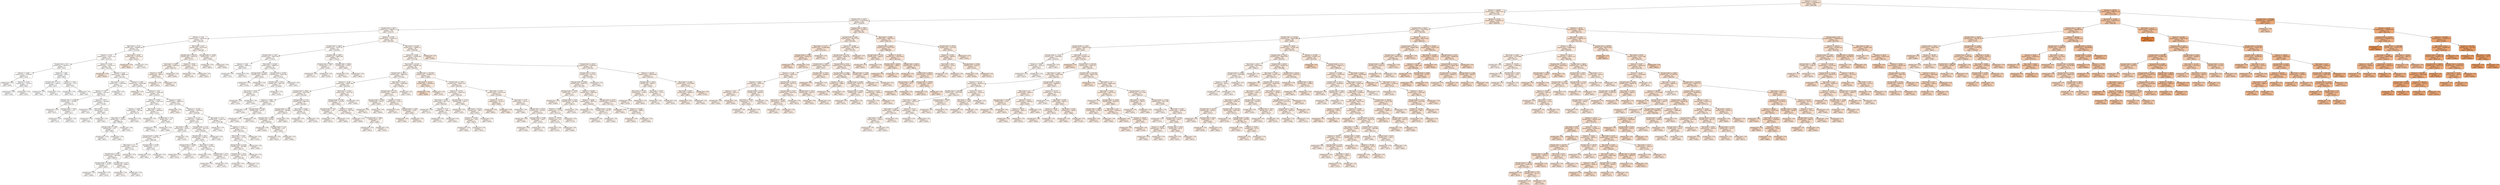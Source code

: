 digraph Tree {
node [shape=box, style="filled, rounded", color="black", fontname="helvetica"] ;
edge [fontname="helvetica"] ;
0 [label="Distance <= 51.31\nsquared_error = 12709599.057\nsamples = 426\nvalue = 4834.488", fillcolor="#f9e4d4"] ;
1 [label="Distance <= 20.065\nsquared_error = 3309713.633\nsamples = 354\nvalue = 3537.387", fillcolor="#fbece0"] ;
0 -> 1 [labeldistance=2.5, labelangle=45, headlabel="True"] ;
2 [label="Elevation Gain <= 546.5\nsquared_error = 1573516.826\nsamples = 160\nvalue = 2238.656", fillcolor="#fdf3ed"] ;
1 -> 2 ;
3 [label="Elevation Gain <= 86.0\nsquared_error = 690163.137\nsamples = 122\nvalue = 1716.377", fillcolor="#fdf7f2"] ;
2 -> 3 ;
4 [label="Distance <= 15.9\nsquared_error = 510790.241\nsamples = 54\nvalue = 1291.407", fillcolor="#fef9f6"] ;
3 -> 4 ;
5 [label="Max Grade <= 13.55\nsquared_error = 465904.359\nsamples = 47\nvalue = 1170.638", fillcolor="#fefaf7"] ;
4 -> 5 ;
6 [label="Distance <= 4.76\nsquared_error = 323375.716\nsamples = 45\nvalue = 1110.133", fillcolor="#fefaf7"] ;
5 -> 6 ;
7 [label="Elevation Gain <= 4.0\nsquared_error = 44284.571\nsamples = 7\nvalue = 534.0", fillcolor="#fffefd"] ;
6 -> 7 ;
8 [label="Distance <= 3.825\nsquared_error = 47744.667\nsamples = 3\nvalue = 702.0", fillcolor="#fffdfb"] ;
7 -> 8 ;
9 [label="squared_error = 0.0\nsamples = 1\nvalue = 974.0", fillcolor="#fefbf9"] ;
8 -> 9 ;
10 [label="Distance <= 4.315\nsquared_error = 16129.0\nsamples = 2\nvalue = 566.0", fillcolor="#fffdfd"] ;
8 -> 10 ;
11 [label="squared_error = 0.0\nsamples = 1\nvalue = 439.0", fillcolor="#fffefe"] ;
10 -> 11 ;
12 [label="squared_error = 0.0\nsamples = 1\nvalue = 693.0", fillcolor="#fffdfb"] ;
10 -> 12 ;
13 [label="Distance <= 3.285\nsquared_error = 4645.5\nsamples = 4\nvalue = 408.0", fillcolor="#fffefe"] ;
7 -> 13 ;
14 [label="Elevation Gain <= 11.5\nsquared_error = 1406.25\nsamples = 2\nvalue = 345.5", fillcolor="#ffffff"] ;
13 -> 14 ;
15 [label="squared_error = 0.0\nsamples = 1\nvalue = 308.0", fillcolor="#ffffff"] ;
14 -> 15 ;
16 [label="squared_error = 0.0\nsamples = 1\nvalue = 383.0", fillcolor="#fffffe"] ;
14 -> 16 ;
17 [label="Distance <= 3.915\nsquared_error = 72.25\nsamples = 2\nvalue = 470.5", fillcolor="#fffefd"] ;
13 -> 17 ;
18 [label="squared_error = 0.0\nsamples = 1\nvalue = 462.0", fillcolor="#fffefe"] ;
17 -> 18 ;
19 [label="squared_error = 0.0\nsamples = 1\nvalue = 479.0", fillcolor="#fffefd"] ;
17 -> 19 ;
20 [label="Distance <= 5.035\nsquared_error = 302378.773\nsamples = 38\nvalue = 1216.263", fillcolor="#fefaf6"] ;
6 -> 20 ;
21 [label="squared_error = 0.0\nsamples = 1\nvalue = 3979.0", fillcolor="#fae9dc"] ;
20 -> 21 ;
22 [label="Distance <= 6.93\nsquared_error = 98686.187\nsamples = 37\nvalue = 1141.595", fillcolor="#fefaf7"] ;
20 -> 22 ;
23 [label="Max Grade <= 11.85\nsquared_error = 12006.694\nsamples = 7\nvalue = 715.857", fillcolor="#fefdfb"] ;
22 -> 23 ;
24 [label="Distance <= 5.81\nsquared_error = 2322.667\nsamples = 6\nvalue = 675.0", fillcolor="#fffdfc"] ;
23 -> 24 ;
25 [label="Elevation Gain <= 13.008\nsquared_error = 710.889\nsamples = 3\nvalue = 634.333", fillcolor="#fffdfc"] ;
24 -> 25 ;
26 [label="squared_error = 0.0\nsamples = 1\nvalue = 672.0", fillcolor="#fffdfc"] ;
25 -> 26 ;
27 [label="Average Grade <= 0.001\nsquared_error = 2.25\nsamples = 2\nvalue = 615.5", fillcolor="#fffdfc"] ;
25 -> 27 ;
28 [label="squared_error = 0.0\nsamples = 1\nvalue = 617.0", fillcolor="#fffdfc"] ;
27 -> 28 ;
29 [label="squared_error = 0.0\nsamples = 1\nvalue = 614.0", fillcolor="#fffdfc"] ;
27 -> 29 ;
30 [label="Distance <= 6.53\nsquared_error = 626.889\nsamples = 3\nvalue = 715.667", fillcolor="#fefdfb"] ;
24 -> 30 ;
31 [label="squared_error = 0.0\nsamples = 1\nvalue = 750.0", fillcolor="#fefcfb"] ;
30 -> 31 ;
32 [label="Max Grade <= 11.75\nsquared_error = 56.25\nsamples = 2\nvalue = 698.5", fillcolor="#fffdfb"] ;
30 -> 32 ;
33 [label="squared_error = 0.0\nsamples = 1\nvalue = 706.0", fillcolor="#fffdfb"] ;
32 -> 33 ;
34 [label="squared_error = 0.0\nsamples = 1\nvalue = 691.0", fillcolor="#fffdfb"] ;
32 -> 34 ;
35 [label="squared_error = 0.0\nsamples = 1\nvalue = 961.0", fillcolor="#fefbf9"] ;
23 -> 35 ;
36 [label="Distance <= 7.445\nsquared_error = 66750.996\nsamples = 30\nvalue = 1240.933", fillcolor="#fef9f6"] ;
22 -> 36 ;
37 [label="squared_error = 0.0\nsamples = 1\nvalue = 1949.0", fillcolor="#fdf5ef"] ;
36 -> 37 ;
38 [label="Distance <= 9.81\nsquared_error = 51168.388\nsamples = 29\nvalue = 1216.517", fillcolor="#fefaf6"] ;
36 -> 38 ;
39 [label="Distance <= 9.245\nsquared_error = 13433.429\nsamples = 7\nvalue = 1042.0", fillcolor="#fefbf8"] ;
38 -> 39 ;
40 [label="Distance <= 8.695\nsquared_error = 756.188\nsamples = 4\nvalue = 973.75", fillcolor="#fefbf9"] ;
39 -> 40 ;
41 [label="Max Grade <= 4.368\nsquared_error = 118.222\nsamples = 3\nvalue = 988.667", fillcolor="#fefbf9"] ;
40 -> 41 ;
42 [label="Average Grade <= 0.083\nsquared_error = 16.0\nsamples = 2\nvalue = 996.0", fillcolor="#fefbf8"] ;
41 -> 42 ;
43 [label="squared_error = 0.0\nsamples = 1\nvalue = 992.0", fillcolor="#fefbf9"] ;
42 -> 43 ;
44 [label="squared_error = 0.0\nsamples = 1\nvalue = 1000.0", fillcolor="#fefbf8"] ;
42 -> 44 ;
45 [label="squared_error = 0.0\nsamples = 1\nvalue = 974.0", fillcolor="#fefbf9"] ;
41 -> 45 ;
46 [label="squared_error = 0.0\nsamples = 1\nvalue = 929.0", fillcolor="#fefbf9"] ;
40 -> 46 ;
47 [label="Max Grade <= 5.451\nsquared_error = 15844.667\nsamples = 3\nvalue = 1133.0", fillcolor="#fefaf7"] ;
39 -> 47 ;
48 [label="squared_error = 0.0\nsamples = 1\nvalue = 1311.0", fillcolor="#fef9f6"] ;
47 -> 48 ;
49 [label="Elevation Gain <= 71.0\nsquared_error = 4.0\nsamples = 2\nvalue = 1044.0", fillcolor="#fefbf8"] ;
47 -> 49 ;
50 [label="squared_error = 0.0\nsamples = 1\nvalue = 1042.0", fillcolor="#fefbf8"] ;
49 -> 50 ;
51 [label="squared_error = 0.0\nsamples = 1\nvalue = 1046.0", fillcolor="#fefbf8"] ;
49 -> 51 ;
52 [label="Distance <= 9.835\nsquared_error = 50400.952\nsamples = 22\nvalue = 1272.045", fillcolor="#fef9f6"] ;
38 -> 52 ;
53 [label="squared_error = 0.0\nsamples = 1\nvalue = 1978.0", fillcolor="#fdf5ef"] ;
52 -> 53 ;
54 [label="Distance <= 11.705\nsquared_error = 27938.912\nsamples = 21\nvalue = 1238.429", fillcolor="#fef9f6"] ;
52 -> 54 ;
55 [label="Distance <= 11.175\nsquared_error = 17080.286\nsamples = 14\nvalue = 1170.0", fillcolor="#fefaf7"] ;
54 -> 55 ;
56 [label="Max Grade <= 6.85\nsquared_error = 21074.5\nsamples = 8\nvalue = 1118.5", fillcolor="#fefaf7"] ;
55 -> 56 ;
57 [label="Average Grade <= 0.003\nsquared_error = 13593.347\nsamples = 7\nvalue = 1082.286", fillcolor="#fefaf8"] ;
56 -> 57 ;
58 [label="Max Grade <= 5.2\nsquared_error = 12415.84\nsamples = 5\nvalue = 1125.6", fillcolor="#fefaf7"] ;
57 -> 58 ;
59 [label="Elevation Gain <= 42.0\nsquared_error = 9093.688\nsamples = 4\nvalue = 1089.75", fillcolor="#fefaf8"] ;
58 -> 59 ;
60 [label="Average Grade <= -0.406\nsquared_error = 132.25\nsamples = 2\nvalue = 1020.5", fillcolor="#fefbf8"] ;
59 -> 60 ;
61 [label="squared_error = 0.0\nsamples = 1\nvalue = 1009.0", fillcolor="#fefbf8"] ;
60 -> 61 ;
62 [label="squared_error = 0.0\nsamples = 1\nvalue = 1032.0", fillcolor="#fefbf8"] ;
60 -> 62 ;
63 [label="Elevation Gain <= 47.5\nsquared_error = 8464.0\nsamples = 2\nvalue = 1159.0", fillcolor="#fefaf7"] ;
59 -> 63 ;
64 [label="squared_error = 0.0\nsamples = 1\nvalue = 1251.0", fillcolor="#fef9f6"] ;
63 -> 64 ;
65 [label="squared_error = 0.0\nsamples = 1\nvalue = 1067.0", fillcolor="#fefaf8"] ;
63 -> 65 ;
66 [label="squared_error = 0.0\nsamples = 1\nvalue = 1269.0", fillcolor="#fef9f6"] ;
58 -> 66 ;
67 [label="Average Grade <= 0.108\nsquared_error = 121.0\nsamples = 2\nvalue = 974.0", fillcolor="#fefbf9"] ;
57 -> 67 ;
68 [label="squared_error = 0.0\nsamples = 1\nvalue = 985.0", fillcolor="#fefbf9"] ;
67 -> 68 ;
69 [label="squared_error = 0.0\nsamples = 1\nvalue = 963.0", fillcolor="#fefbf9"] ;
67 -> 69 ;
70 [label="squared_error = 0.0\nsamples = 1\nvalue = 1372.0", fillcolor="#fef9f5"] ;
56 -> 70 ;
71 [label="Average Grade <= 0.18\nsquared_error = 3503.222\nsamples = 6\nvalue = 1238.667", fillcolor="#fef9f6"] ;
55 -> 71 ;
72 [label="Elevation Gain <= 40.0\nsquared_error = 1264.56\nsamples = 5\nvalue = 1260.8", fillcolor="#fef9f6"] ;
71 -> 72 ;
73 [label="Average Grade <= -0.082\nsquared_error = 0.25\nsamples = 2\nvalue = 1222.5", fillcolor="#fef9f6"] ;
72 -> 73 ;
74 [label="squared_error = 0.0\nsamples = 1\nvalue = 1223.0", fillcolor="#fef9f6"] ;
73 -> 74 ;
75 [label="squared_error = 0.0\nsamples = 1\nvalue = 1222.0", fillcolor="#fef9f6"] ;
73 -> 75 ;
76 [label="Max Grade <= 2.794\nsquared_error = 477.556\nsamples = 3\nvalue = 1286.333", fillcolor="#fef9f6"] ;
72 -> 76 ;
77 [label="squared_error = 0.0\nsamples = 1\nvalue = 1316.0", fillcolor="#fef9f5"] ;
76 -> 77 ;
78 [label="Elevation Gain <= 47.5\nsquared_error = 56.25\nsamples = 2\nvalue = 1271.5", fillcolor="#fef9f6"] ;
76 -> 78 ;
79 [label="squared_error = 0.0\nsamples = 1\nvalue = 1264.0", fillcolor="#fef9f6"] ;
78 -> 79 ;
80 [label="squared_error = 0.0\nsamples = 1\nvalue = 1279.0", fillcolor="#fef9f6"] ;
78 -> 80 ;
81 [label="squared_error = 0.0\nsamples = 1\nvalue = 1128.0", fillcolor="#fefaf7"] ;
71 -> 81 ;
82 [label="Max Grade <= 1.373\nsquared_error = 21561.347\nsamples = 7\nvalue = 1375.286", fillcolor="#fef9f5"] ;
54 -> 82 ;
83 [label="squared_error = 0.0\nsamples = 1\nvalue = 1036.0", fillcolor="#fefbf8"] ;
82 -> 83 ;
84 [label="Distance <= 13.78\nsquared_error = 2771.472\nsamples = 6\nvalue = 1431.833", fillcolor="#fef8f4"] ;
82 -> 84 ;
85 [label="Max Grade <= 7.364\nsquared_error = 771.36\nsamples = 5\nvalue = 1411.2", fillcolor="#fef8f5"] ;
84 -> 85 ;
86 [label="Average Grade <= 0.123\nsquared_error = 407.688\nsamples = 4\nvalue = 1421.75", fillcolor="#fef8f4"] ;
85 -> 86 ;
87 [label="Elevation Gain <= 25.4\nsquared_error = 150.222\nsamples = 3\nvalue = 1431.667", fillcolor="#fef8f4"] ;
86 -> 87 ;
88 [label="squared_error = 0.0\nsamples = 1\nvalue = 1449.0", fillcolor="#fef8f4"] ;
87 -> 88 ;
89 [label="squared_error = 0.0\nsamples = 2\nvalue = 1423.0", fillcolor="#fef8f4"] ;
87 -> 89 ;
90 [label="squared_error = 0.0\nsamples = 1\nvalue = 1392.0", fillcolor="#fef8f5"] ;
86 -> 90 ;
91 [label="squared_error = 0.0\nsamples = 1\nvalue = 1369.0", fillcolor="#fef9f5"] ;
85 -> 91 ;
92 [label="squared_error = 0.0\nsamples = 1\nvalue = 1535.0", fillcolor="#fdf8f3"] ;
84 -> 92 ;
93 [label="Max Grade <= 15.95\nsquared_error = 1737124.0\nsamples = 2\nvalue = 2532.0", fillcolor="#fcf2ea"] ;
5 -> 93 ;
94 [label="squared_error = 0.0\nsamples = 1\nvalue = 3850.0", fillcolor="#fbeadd"] ;
93 -> 94 ;
95 [label="squared_error = 0.0\nsamples = 1\nvalue = 1214.0", fillcolor="#fefaf6"] ;
93 -> 95 ;
96 [label="Max Grade <= 4.07\nsquared_error = 56714.204\nsamples = 7\nvalue = 2102.286", fillcolor="#fdf4ee"] ;
4 -> 96 ;
97 [label="Elevation Gain <= 49.712\nsquared_error = 18343.76\nsamples = 5\nvalue = 2231.2", fillcolor="#fdf3ed"] ;
96 -> 97 ;
98 [label="Max Grade <= 1.916\nsquared_error = 4209.556\nsamples = 3\nvalue = 2332.333", fillcolor="#fcf3ec"] ;
97 -> 98 ;
99 [label="Distance <= 18.19\nsquared_error = 462.25\nsamples = 2\nvalue = 2376.5", fillcolor="#fcf3eb"] ;
98 -> 99 ;
100 [label="squared_error = 0.0\nsamples = 1\nvalue = 2355.0", fillcolor="#fcf3ec"] ;
99 -> 100 ;
101 [label="squared_error = 0.0\nsamples = 1\nvalue = 2398.0", fillcolor="#fcf2eb"] ;
99 -> 101 ;
102 [label="squared_error = 0.0\nsamples = 1\nvalue = 2244.0", fillcolor="#fdf3ed"] ;
98 -> 102 ;
103 [label="Distance <= 20.03\nsquared_error = 1190.25\nsamples = 2\nvalue = 2079.5", fillcolor="#fdf4ee"] ;
97 -> 103 ;
104 [label="squared_error = 0.0\nsamples = 1\nvalue = 2114.0", fillcolor="#fdf4ee"] ;
103 -> 104 ;
105 [label="squared_error = 0.0\nsamples = 1\nvalue = 2045.0", fillcolor="#fdf5ef"] ;
103 -> 105 ;
106 [label="Average Grade <= -0.004\nsquared_error = 7225.0\nsamples = 2\nvalue = 1780.0", fillcolor="#fdf6f1"] ;
96 -> 106 ;
107 [label="squared_error = 0.0\nsamples = 1\nvalue = 1865.0", fillcolor="#fdf6f0"] ;
106 -> 107 ;
108 [label="squared_error = 0.0\nsamples = 1\nvalue = 1695.0", fillcolor="#fdf7f2"] ;
106 -> 108 ;
109 [label="Distance <= 6.705\nsquared_error = 575299.331\nsamples = 68\nvalue = 2053.853", fillcolor="#fdf4ee"] ;
3 -> 109 ;
110 [label="Elevation Gain <= 260.5\nsquared_error = 150377.91\nsamples = 12\nvalue = 1328.583", fillcolor="#fef9f5"] ;
109 -> 110 ;
111 [label="Elevation Gain <= 178.5\nsquared_error = 74901.438\nsamples = 8\nvalue = 1116.25", fillcolor="#fefaf7"] ;
110 -> 111 ;
112 [label="Distance <= 4.82\nsquared_error = 10506.25\nsamples = 2\nvalue = 814.5", fillcolor="#fefcfa"] ;
111 -> 112 ;
113 [label="squared_error = 0.0\nsamples = 1\nvalue = 712.0", fillcolor="#fefdfb"] ;
112 -> 113 ;
114 [label="squared_error = 0.0\nsamples = 1\nvalue = 917.0", fillcolor="#fefbf9"] ;
112 -> 114 ;
115 [label="Max Grade <= 11.029\nsquared_error = 55898.472\nsamples = 6\nvalue = 1216.833", fillcolor="#fefaf6"] ;
111 -> 115 ;
116 [label="Average Grade <= 2.836\nsquared_error = 86436.0\nsamples = 2\nvalue = 1412.0", fillcolor="#fef8f5"] ;
115 -> 116 ;
117 [label="squared_error = 0.0\nsamples = 1\nvalue = 1118.0", fillcolor="#fefaf7"] ;
116 -> 117 ;
118 [label="squared_error = 0.0\nsamples = 1\nvalue = 1706.0", fillcolor="#fdf7f2"] ;
116 -> 118 ;
119 [label="Average Grade <= 6.959\nsquared_error = 12062.188\nsamples = 4\nvalue = 1119.25", fillcolor="#fefaf7"] ;
115 -> 119 ;
120 [label="Elevation Gain <= 225.0\nsquared_error = 1961.556\nsamples = 3\nvalue = 1178.667", fillcolor="#fefaf7"] ;
119 -> 120 ;
121 [label="Max Grade <= 19.64\nsquared_error = 272.25\nsamples = 2\nvalue = 1208.5", fillcolor="#fefaf6"] ;
120 -> 121 ;
122 [label="squared_error = 0.0\nsamples = 1\nvalue = 1225.0", fillcolor="#fef9f6"] ;
121 -> 122 ;
123 [label="squared_error = 0.0\nsamples = 1\nvalue = 1192.0", fillcolor="#fefaf7"] ;
121 -> 123 ;
124 [label="squared_error = 0.0\nsamples = 1\nvalue = 1119.0", fillcolor="#fefaf7"] ;
120 -> 124 ;
125 [label="squared_error = 0.0\nsamples = 1\nvalue = 941.0", fillcolor="#fefbf9"] ;
119 -> 125 ;
126 [label="Elevation Gain <= 299.5\nsquared_error = 30818.188\nsamples = 4\nvalue = 1753.25", fillcolor="#fdf6f1"] ;
110 -> 126 ;
127 [label="Elevation Gain <= 288.5\nsquared_error = 1.0\nsamples = 2\nvalue = 1578.0", fillcolor="#fdf7f3"] ;
126 -> 127 ;
128 [label="squared_error = 0.0\nsamples = 1\nvalue = 1577.0", fillcolor="#fdf7f3"] ;
127 -> 128 ;
129 [label="squared_error = 0.0\nsamples = 1\nvalue = 1579.0", fillcolor="#fdf7f3"] ;
127 -> 129 ;
130 [label="Elevation Gain <= 368.0\nsquared_error = 210.25\nsamples = 2\nvalue = 1928.5", fillcolor="#fdf5f0"] ;
126 -> 130 ;
131 [label="squared_error = 0.0\nsamples = 1\nvalue = 1914.0", fillcolor="#fdf5f0"] ;
130 -> 131 ;
132 [label="squared_error = 0.0\nsamples = 1\nvalue = 1943.0", fillcolor="#fdf5f0"] ;
130 -> 132 ;
133 [label="Max Grade <= 21.047\nsquared_error = 529482.41\nsamples = 56\nvalue = 2209.268", fillcolor="#fdf4ed"] ;
109 -> 133 ;
134 [label="Distance <= 15.68\nsquared_error = 472509.298\nsamples = 55\nvalue = 2174.782", fillcolor="#fdf4ed"] ;
133 -> 134 ;
135 [label="Max Grade <= 13.101\nsquared_error = 568168.138\nsamples = 36\nvalue = 2030.972", fillcolor="#fdf5ef"] ;
134 -> 135 ;
136 [label="Elevation Gain <= 275.5\nsquared_error = 79660.916\nsamples = 21\nvalue = 1775.524", fillcolor="#fdf6f1"] ;
135 -> 136 ;
137 [label="Distance <= 11.98\nsquared_error = 42425.796\nsamples = 15\nvalue = 1650.267", fillcolor="#fdf7f2"] ;
136 -> 137 ;
138 [label="Elevation Gain <= 198.5\nsquared_error = 20431.802\nsamples = 9\nvalue = 1531.444", fillcolor="#fdf8f3"] ;
137 -> 138 ;
139 [label="Distance <= 9.565\nsquared_error = 1946.0\nsamples = 3\nvalue = 1369.0", fillcolor="#fef9f5"] ;
138 -> 139 ;
140 [label="squared_error = 0.0\nsamples = 1\nvalue = 1316.0", fillcolor="#fef9f5"] ;
139 -> 140 ;
141 [label="Average Grade <= 0.202\nsquared_error = 812.25\nsamples = 2\nvalue = 1395.5", fillcolor="#fef8f5"] ;
139 -> 141 ;
142 [label="squared_error = 0.0\nsamples = 1\nvalue = 1424.0", fillcolor="#fef8f4"] ;
141 -> 142 ;
143 [label="squared_error = 0.0\nsamples = 1\nvalue = 1367.0", fillcolor="#fef9f5"] ;
141 -> 143 ;
144 [label="Average Grade <= 1.03\nsquared_error = 9883.556\nsamples = 6\nvalue = 1612.667", fillcolor="#fdf7f3"] ;
138 -> 144 ;
145 [label="Average Grade <= 1.03\nsquared_error = 299.688\nsamples = 4\nvalue = 1659.75", fillcolor="#fdf7f2"] ;
144 -> 145 ;
146 [label="Elevation Gain <= 228.0\nsquared_error = 69.556\nsamples = 3\nvalue = 1650.667", fillcolor="#fdf7f2"] ;
145 -> 146 ;
147 [label="squared_error = 0.0\nsamples = 1\nvalue = 1639.0", fillcolor="#fdf7f2"] ;
146 -> 147 ;
148 [label="Average Grade <= 1.03\nsquared_error = 2.25\nsamples = 2\nvalue = 1656.5", fillcolor="#fdf7f2"] ;
146 -> 148 ;
149 [label="squared_error = 0.0\nsamples = 1\nvalue = 1655.0", fillcolor="#fdf7f2"] ;
148 -> 149 ;
150 [label="squared_error = 0.0\nsamples = 1\nvalue = 1658.0", fillcolor="#fdf7f2"] ;
148 -> 150 ;
151 [label="squared_error = 0.0\nsamples = 1\nvalue = 1687.0", fillcolor="#fdf7f2"] ;
145 -> 151 ;
152 [label="Max Grade <= 9.682\nsquared_error = 15750.25\nsamples = 2\nvalue = 1518.5", fillcolor="#fdf8f4"] ;
144 -> 152 ;
153 [label="squared_error = 0.0\nsamples = 1\nvalue = 1644.0", fillcolor="#fdf7f2"] ;
152 -> 153 ;
154 [label="squared_error = 0.0\nsamples = 1\nvalue = 1393.0", fillcolor="#fef8f5"] ;
152 -> 154 ;
155 [label="Max Grade <= 12.662\nsquared_error = 22471.583\nsamples = 6\nvalue = 1828.5", fillcolor="#fdf6f1"] ;
137 -> 155 ;
156 [label="Average Grade <= 0.001\nsquared_error = 2313.04\nsamples = 5\nvalue = 1892.6", fillcolor="#fdf5f0"] ;
155 -> 156 ;
157 [label="Average Grade <= -0.41\nsquared_error = 2.25\nsamples = 2\nvalue = 1838.5", fillcolor="#fdf6f1"] ;
156 -> 157 ;
158 [label="squared_error = 0.0\nsamples = 1\nvalue = 1837.0", fillcolor="#fdf6f1"] ;
157 -> 158 ;
159 [label="squared_error = 0.0\nsamples = 1\nvalue = 1840.0", fillcolor="#fdf6f1"] ;
157 -> 159 ;
160 [label="Distance <= 14.045\nsquared_error = 601.556\nsamples = 3\nvalue = 1928.667", fillcolor="#fdf5f0"] ;
156 -> 160 ;
161 [label="squared_error = 0.0\nsamples = 1\nvalue = 1894.0", fillcolor="#fdf5f0"] ;
160 -> 161 ;
162 [label="Elevation Gain <= 168.0\nsquared_error = 1.0\nsamples = 2\nvalue = 1946.0", fillcolor="#fdf5ef"] ;
160 -> 162 ;
163 [label="squared_error = 0.0\nsamples = 1\nvalue = 1945.0", fillcolor="#fdf5f0"] ;
162 -> 163 ;
164 [label="squared_error = 0.0\nsamples = 1\nvalue = 1947.0", fillcolor="#fdf5ef"] ;
162 -> 164 ;
165 [label="squared_error = 0.0\nsamples = 1\nvalue = 1508.0", fillcolor="#fef8f4"] ;
155 -> 165 ;
166 [label="Max Grade <= 12.05\nsquared_error = 35466.889\nsamples = 6\nvalue = 2088.667", fillcolor="#fdf4ee"] ;
136 -> 166 ;
167 [label="Average Grade <= 1.372\nsquared_error = 19842.16\nsamples = 5\nvalue = 2150.2", fillcolor="#fdf4ee"] ;
166 -> 167 ;
168 [label="Average Grade <= 0.262\nsquared_error = 342.25\nsamples = 2\nvalue = 1985.5", fillcolor="#fdf5ef"] ;
167 -> 168 ;
169 [label="squared_error = 0.0\nsamples = 1\nvalue = 1967.0", fillcolor="#fdf5ef"] ;
168 -> 169 ;
170 [label="squared_error = 0.0\nsamples = 1\nvalue = 2004.0", fillcolor="#fdf5ef"] ;
168 -> 170 ;
171 [label="Distance <= 8.375\nsquared_error = 2702.0\nsamples = 3\nvalue = 2260.0", fillcolor="#fdf3ed"] ;
167 -> 171 ;
172 [label="squared_error = 0.0\nsamples = 1\nvalue = 2187.0", fillcolor="#fdf4ed"] ;
171 -> 172 ;
173 [label="Average Grade <= 3.829\nsquared_error = 56.25\nsamples = 2\nvalue = 2296.5", fillcolor="#fdf3ec"] ;
171 -> 173 ;
174 [label="squared_error = 0.0\nsamples = 1\nvalue = 2304.0", fillcolor="#fdf3ec"] ;
173 -> 174 ;
175 [label="squared_error = 0.0\nsamples = 1\nvalue = 2289.0", fillcolor="#fdf3ec"] ;
173 -> 175 ;
176 [label="squared_error = 0.0\nsamples = 1\nvalue = 1781.0", fillcolor="#fdf6f1"] ;
166 -> 176 ;
177 [label="Elevation Gain <= 155.943\nsquared_error = 1032825.173\nsamples = 15\nvalue = 2388.6", fillcolor="#fcf2eb"] ;
135 -> 177 ;
178 [label="Max Grade <= 14.313\nsquared_error = 2393209.0\nsamples = 2\nvalue = 4281.0", fillcolor="#fae7d9"] ;
177 -> 178 ;
179 [label="squared_error = 0.0\nsamples = 1\nvalue = 5828.0", fillcolor="#f8decb"] ;
178 -> 179 ;
180 [label="squared_error = 0.0\nsamples = 1\nvalue = 2734.0", fillcolor="#fcf0e8"] ;
178 -> 180 ;
181 [label="Elevation Gain <= 374.5\nsquared_error = 187823.325\nsamples = 13\nvalue = 2097.462", fillcolor="#fdf4ee"] ;
177 -> 181 ;
182 [label="Distance <= 12.575\nsquared_error = 34260.816\nsamples = 7\nvalue = 1856.429", fillcolor="#fdf6f0"] ;
181 -> 182 ;
183 [label="Max Grade <= 15.05\nsquared_error = 9657.556\nsamples = 3\nvalue = 1667.667", fillcolor="#fdf7f2"] ;
182 -> 183 ;
184 [label="squared_error = 0.0\nsamples = 1\nvalue = 1537.0", fillcolor="#fdf8f3"] ;
183 -> 184 ;
185 [label="Distance <= 9.73\nsquared_error = 1681.0\nsamples = 2\nvalue = 1733.0", fillcolor="#fdf6f2"] ;
183 -> 185 ;
186 [label="squared_error = 0.0\nsamples = 1\nvalue = 1774.0", fillcolor="#fdf6f1"] ;
185 -> 186 ;
187 [label="squared_error = 0.0\nsamples = 1\nvalue = 1692.0", fillcolor="#fdf7f2"] ;
185 -> 187 ;
188 [label="Average Grade <= -0.214\nsquared_error = 5947.5\nsamples = 4\nvalue = 1998.0", fillcolor="#fdf5ef"] ;
182 -> 188 ;
189 [label="squared_error = 0.0\nsamples = 1\nvalue = 2130.0", fillcolor="#fdf4ee"] ;
188 -> 189 ;
190 [label="Max Grade <= 18.553\nsquared_error = 186.0\nsamples = 3\nvalue = 1954.0", fillcolor="#fdf5ef"] ;
188 -> 190 ;
191 [label="Distance <= 14.295\nsquared_error = 36.0\nsamples = 2\nvalue = 1963.0", fillcolor="#fdf5ef"] ;
190 -> 191 ;
192 [label="squared_error = 0.0\nsamples = 1\nvalue = 1969.0", fillcolor="#fdf5ef"] ;
191 -> 192 ;
193 [label="squared_error = 0.0\nsamples = 1\nvalue = 1957.0", fillcolor="#fdf5ef"] ;
191 -> 193 ;
194 [label="squared_error = 0.0\nsamples = 1\nvalue = 1936.0", fillcolor="#fdf5f0"] ;
190 -> 194 ;
195 [label="Max Grade <= 14.94\nsquared_error = 220123.556\nsamples = 6\nvalue = 2378.667", fillcolor="#fcf3eb"] ;
181 -> 195 ;
196 [label="Distance <= 11.715\nsquared_error = 35721.0\nsamples = 2\nvalue = 2999.0", fillcolor="#fcefe6"] ;
195 -> 196 ;
197 [label="squared_error = 0.0\nsamples = 1\nvalue = 2810.0", fillcolor="#fcf0e7"] ;
196 -> 197 ;
198 [label="squared_error = 0.0\nsamples = 1\nvalue = 3188.0", fillcolor="#fbeee4"] ;
196 -> 198 ;
199 [label="Max Grade <= 15.55\nsquared_error = 23714.75\nsamples = 4\nvalue = 2068.5", fillcolor="#fdf4ee"] ;
195 -> 199 ;
200 [label="squared_error = 0.0\nsamples = 1\nvalue = 1804.0", fillcolor="#fdf6f1"] ;
199 -> 200 ;
201 [label="Elevation Gain <= 385.0\nsquared_error = 526.222\nsamples = 3\nvalue = 2156.667", fillcolor="#fdf4ee"] ;
199 -> 201 ;
202 [label="squared_error = 0.0\nsamples = 1\nvalue = 2186.0", fillcolor="#fdf4ed"] ;
201 -> 202 ;
203 [label="Average Grade <= 4.266\nsquared_error = 144.0\nsamples = 2\nvalue = 2142.0", fillcolor="#fdf4ee"] ;
201 -> 203 ;
204 [label="squared_error = 0.0\nsamples = 1\nvalue = 2154.0", fillcolor="#fdf4ee"] ;
203 -> 204 ;
205 [label="squared_error = 0.0\nsamples = 1\nvalue = 2130.0", fillcolor="#fdf4ee"] ;
203 -> 205 ;
206 [label="Elevation Gain <= 252.5\nsquared_error = 177829.457\nsamples = 19\nvalue = 2447.263", fillcolor="#fcf2eb"] ;
134 -> 206 ;
207 [label="Elevation Gain <= 223.5\nsquared_error = 45113.91\nsamples = 12\nvalue = 2274.083", fillcolor="#fdf3ec"] ;
206 -> 207 ;
208 [label="Average Grade <= 0.046\nsquared_error = 35924.231\nsamples = 11\nvalue = 2307.364", fillcolor="#fdf3ec"] ;
207 -> 208 ;
209 [label="Average Grade <= -0.054\nsquared_error = 3275.2\nsamples = 5\nvalue = 2195.0", fillcolor="#fdf4ed"] ;
208 -> 209 ;
210 [label="squared_error = 0.0\nsamples = 1\nvalue = 2308.0", fillcolor="#fdf3ec"] ;
209 -> 210 ;
211 [label="Average Grade <= 0.04\nsquared_error = 103.688\nsamples = 4\nvalue = 2166.75", fillcolor="#fdf4ed"] ;
209 -> 211 ;
212 [label="Distance <= 19.995\nsquared_error = 13.556\nsamples = 3\nvalue = 2172.333", fillcolor="#fdf4ed"] ;
211 -> 212 ;
213 [label="Distance <= 19.075\nsquared_error = 4.0\nsamples = 2\nvalue = 2170.0", fillcolor="#fdf4ed"] ;
212 -> 213 ;
214 [label="squared_error = 0.0\nsamples = 1\nvalue = 2172.0", fillcolor="#fdf4ed"] ;
213 -> 214 ;
215 [label="squared_error = 0.0\nsamples = 1\nvalue = 2168.0", fillcolor="#fdf4ed"] ;
213 -> 215 ;
216 [label="squared_error = 0.0\nsamples = 1\nvalue = 2177.0", fillcolor="#fdf4ed"] ;
212 -> 216 ;
217 [label="squared_error = 0.0\nsamples = 1\nvalue = 2150.0", fillcolor="#fdf4ee"] ;
211 -> 217 ;
218 [label="Distance <= 18.405\nsquared_error = 43842.667\nsamples = 6\nvalue = 2401.0", fillcolor="#fcf2eb"] ;
208 -> 218 ;
219 [label="Distance <= 16.86\nsquared_error = 5897.556\nsamples = 3\nvalue = 2228.667", fillcolor="#fdf3ed"] ;
218 -> 219 ;
220 [label="squared_error = 0.0\nsamples = 1\nvalue = 2331.0", fillcolor="#fcf3ec"] ;
219 -> 220 ;
221 [label="Average Grade <= 0.184\nsquared_error = 992.25\nsamples = 2\nvalue = 2177.5", fillcolor="#fdf4ed"] ;
219 -> 221 ;
222 [label="squared_error = 0.0\nsamples = 1\nvalue = 2209.0", fillcolor="#fdf4ed"] ;
221 -> 222 ;
223 [label="squared_error = 0.0\nsamples = 1\nvalue = 2146.0", fillcolor="#fdf4ee"] ;
221 -> 223 ;
224 [label="Average Grade <= 0.075\nsquared_error = 22390.222\nsamples = 3\nvalue = 2573.333", fillcolor="#fcf1ea"] ;
218 -> 224 ;
225 [label="squared_error = 0.0\nsamples = 1\nvalue = 2762.0", fillcolor="#fcf0e8"] ;
224 -> 225 ;
226 [label="Distance <= 19.385\nsquared_error = 6889.0\nsamples = 2\nvalue = 2479.0", fillcolor="#fcf2ea"] ;
224 -> 226 ;
227 [label="squared_error = 0.0\nsamples = 1\nvalue = 2562.0", fillcolor="#fcf1ea"] ;
226 -> 227 ;
228 [label="squared_error = 0.0\nsamples = 1\nvalue = 2396.0", fillcolor="#fcf2eb"] ;
226 -> 228 ;
229 [label="squared_error = 0.0\nsamples = 1\nvalue = 1908.0", fillcolor="#fdf5f0"] ;
207 -> 229 ;
230 [label="Distance <= 18.335\nsquared_error = 265790.694\nsamples = 7\nvalue = 2744.143", fillcolor="#fcf0e8"] ;
206 -> 230 ;
231 [label="Elevation Gain <= 334.5\nsquared_error = 42851.5\nsamples = 4\nvalue = 2418.0", fillcolor="#fcf2eb"] ;
230 -> 231 ;
232 [label="Max Grade <= 13.183\nsquared_error = 1764.0\nsamples = 2\nvalue = 2621.0", fillcolor="#fcf1e9"] ;
231 -> 232 ;
233 [label="squared_error = 0.0\nsamples = 1\nvalue = 2579.0", fillcolor="#fcf1ea"] ;
232 -> 233 ;
234 [label="squared_error = 0.0\nsamples = 1\nvalue = 2663.0", fillcolor="#fcf1e9"] ;
232 -> 234 ;
235 [label="Max Grade <= 16.05\nsquared_error = 1521.0\nsamples = 2\nvalue = 2215.0", fillcolor="#fdf4ed"] ;
231 -> 235 ;
236 [label="squared_error = 0.0\nsamples = 1\nvalue = 2176.0", fillcolor="#fdf4ed"] ;
235 -> 236 ;
237 [label="squared_error = 0.0\nsamples = 1\nvalue = 2254.0", fillcolor="#fdf3ed"] ;
235 -> 237 ;
238 [label="Max Grade <= 11.462\nsquared_error = 232116.667\nsamples = 3\nvalue = 3179.0", fillcolor="#fbeee4"] ;
230 -> 238 ;
239 [label="Max Grade <= 9.562\nsquared_error = 82656.25\nsamples = 2\nvalue = 2881.5", fillcolor="#fcf0e7"] ;
238 -> 239 ;
240 [label="squared_error = 0.0\nsamples = 1\nvalue = 3169.0", fillcolor="#fbeee4"] ;
239 -> 240 ;
241 [label="squared_error = 0.0\nsamples = 1\nvalue = 2594.0", fillcolor="#fcf1e9"] ;
239 -> 241 ;
242 [label="squared_error = 0.0\nsamples = 1\nvalue = 3774.0", fillcolor="#fbeade"] ;
238 -> 242 ;
243 [label="squared_error = 0.0\nsamples = 1\nvalue = 4106.0", fillcolor="#fae8db"] ;
133 -> 243 ;
244 [label="Elevation Gain <= 790.5\nsquared_error = 722165.51\nsamples = 38\nvalue = 3915.447", fillcolor="#fbe9dd"] ;
2 -> 244 ;
245 [label="Average Grade <= 2.86\nsquared_error = 542277.576\nsamples = 24\nvalue = 3527.083", fillcolor="#fbece1"] ;
244 -> 245 ;
246 [label="Max Grade <= 17.177\nsquared_error = 613682.889\nsamples = 3\nvalue = 4712.333", fillcolor="#fae4d5"] ;
245 -> 246 ;
247 [label="Average Grade <= 1.297\nsquared_error = 187922.25\nsamples = 2\nvalue = 5206.5", fillcolor="#f9e1d1"] ;
246 -> 247 ;
248 [label="squared_error = 0.0\nsamples = 1\nvalue = 5640.0", fillcolor="#f8dfcd"] ;
247 -> 248 ;
249 [label="squared_error = 0.0\nsamples = 1\nvalue = 4773.0", fillcolor="#f9e4d5"] ;
247 -> 249 ;
250 [label="squared_error = 0.0\nsamples = 1\nvalue = 3724.0", fillcolor="#fbeadf"] ;
246 -> 250 ;
251 [label="Distance <= 15.685\nsquared_error = 302718.848\nsamples = 21\nvalue = 3357.762", fillcolor="#fbede2"] ;
245 -> 251 ;
252 [label="Average Grade <= 6.718\nsquared_error = 245835.36\nsamples = 20\nvalue = 3299.2", fillcolor="#fbede3"] ;
251 -> 252 ;
253 [label="Elevation Gain <= 768.5\nsquared_error = 264418.917\nsamples = 12\nvalue = 3127.5", fillcolor="#fbeee4"] ;
252 -> 253 ;
254 [label="Distance <= 11.46\nsquared_error = 107693.36\nsamples = 10\nvalue = 2982.8", fillcolor="#fcefe6"] ;
253 -> 254 ;
255 [label="Distance <= 9.905\nsquared_error = 59787.04\nsamples = 5\nvalue = 2747.4", fillcolor="#fcf0e8"] ;
254 -> 255 ;
256 [label="Distance <= 9.57\nsquared_error = 68121.0\nsamples = 2\nvalue = 2967.0", fillcolor="#fcefe6"] ;
255 -> 256 ;
257 [label="squared_error = 0.0\nsamples = 1\nvalue = 2706.0", fillcolor="#fcf1e8"] ;
256 -> 257 ;
258 [label="squared_error = 0.0\nsamples = 1\nvalue = 3228.0", fillcolor="#fbede3"] ;
256 -> 258 ;
259 [label="Average Grade <= 6.553\nsquared_error = 648.667\nsamples = 3\nvalue = 2601.0", fillcolor="#fcf1e9"] ;
255 -> 259 ;
260 [label="Max Grade <= 14.65\nsquared_error = 1.0\nsamples = 2\nvalue = 2583.0", fillcolor="#fcf1e9"] ;
259 -> 260 ;
261 [label="squared_error = 0.0\nsamples = 1\nvalue = 2584.0", fillcolor="#fcf1e9"] ;
260 -> 261 ;
262 [label="squared_error = 0.0\nsamples = 1\nvalue = 2582.0", fillcolor="#fcf1e9"] ;
260 -> 262 ;
263 [label="squared_error = 0.0\nsamples = 1\nvalue = 2637.0", fillcolor="#fcf1e9"] ;
259 -> 263 ;
264 [label="Elevation Gain <= 653.5\nsquared_error = 44773.36\nsamples = 5\nvalue = 3218.2", fillcolor="#fbede3"] ;
254 -> 264 ;
265 [label="Average Grade <= 4.39\nsquared_error = 43224.222\nsamples = 3\nvalue = 3109.333", fillcolor="#fceee4"] ;
264 -> 265 ;
266 [label="Max Grade <= 12.632\nsquared_error = 2916.0\nsamples = 2\nvalue = 3253.0", fillcolor="#fbede3"] ;
265 -> 266 ;
267 [label="squared_error = 0.0\nsamples = 1\nvalue = 3199.0", fillcolor="#fbeee4"] ;
266 -> 267 ;
268 [label="squared_error = 0.0\nsamples = 1\nvalue = 3307.0", fillcolor="#fbede3"] ;
266 -> 268 ;
269 [label="squared_error = 0.0\nsamples = 1\nvalue = 2822.0", fillcolor="#fcf0e7"] ;
265 -> 269 ;
270 [label="Elevation Gain <= 719.5\nsquared_error = 2652.25\nsamples = 2\nvalue = 3381.5", fillcolor="#fbece2"] ;
264 -> 270 ;
271 [label="squared_error = 0.0\nsamples = 1\nvalue = 3433.0", fillcolor="#fbece1"] ;
270 -> 271 ;
272 [label="squared_error = 0.0\nsamples = 1\nvalue = 3330.0", fillcolor="#fbede2"] ;
270 -> 272 ;
273 [label="Elevation Gain <= 774.5\nsquared_error = 419904.0\nsamples = 2\nvalue = 3851.0", fillcolor="#fbeadd"] ;
253 -> 273 ;
274 [label="squared_error = 0.0\nsamples = 1\nvalue = 4499.0", fillcolor="#fae6d7"] ;
273 -> 274 ;
275 [label="squared_error = 0.0\nsamples = 1\nvalue = 3203.0", fillcolor="#fbeee4"] ;
273 -> 275 ;
276 [label="Average Grade <= 7.06\nsquared_error = 107406.688\nsamples = 8\nvalue = 3556.75", fillcolor="#fbebe0"] ;
252 -> 276 ;
277 [label="Average Grade <= 6.886\nsquared_error = 90132.889\nsamples = 6\nvalue = 3448.667", fillcolor="#fbece1"] ;
276 -> 277 ;
278 [label="Distance <= 9.325\nsquared_error = 3969.0\nsamples = 2\nvalue = 3665.0", fillcolor="#fbebdf"] ;
277 -> 278 ;
279 [label="squared_error = 0.0\nsamples = 1\nvalue = 3728.0", fillcolor="#fbeadf"] ;
278 -> 279 ;
280 [label="squared_error = 0.0\nsamples = 1\nvalue = 3602.0", fillcolor="#fbebe0"] ;
278 -> 280 ;
281 [label="Average Grade <= 6.956\nsquared_error = 98114.75\nsamples = 4\nvalue = 3340.5", fillcolor="#fbede2"] ;
277 -> 281 ;
282 [label="Average Grade <= 6.956\nsquared_error = 3844.0\nsamples = 2\nvalue = 3137.0", fillcolor="#fbeee4"] ;
281 -> 282 ;
283 [label="squared_error = 0.0\nsamples = 1\nvalue = 3075.0", fillcolor="#fceee5"] ;
282 -> 283 ;
284 [label="squared_error = 0.0\nsamples = 1\nvalue = 3199.0", fillcolor="#fbeee4"] ;
282 -> 284 ;
285 [label="Distance <= 9.475\nsquared_error = 109561.0\nsamples = 2\nvalue = 3544.0", fillcolor="#fbece0"] ;
281 -> 285 ;
286 [label="squared_error = 0.0\nsamples = 1\nvalue = 3213.0", fillcolor="#fbeee4"] ;
285 -> 286 ;
287 [label="squared_error = 0.0\nsamples = 1\nvalue = 3875.0", fillcolor="#fbeadd"] ;
285 -> 287 ;
288 [label="Average Grade <= 7.699\nsquared_error = 19044.0\nsamples = 2\nvalue = 3881.0", fillcolor="#fbe9dd"] ;
276 -> 288 ;
289 [label="squared_error = 0.0\nsamples = 1\nvalue = 4019.0", fillcolor="#fae9dc"] ;
288 -> 289 ;
290 [label="squared_error = 0.0\nsamples = 1\nvalue = 3743.0", fillcolor="#fbeade"] ;
288 -> 290 ;
291 [label="squared_error = 0.0\nsamples = 1\nvalue = 4529.0", fillcolor="#fae6d7"] ;
251 -> 291 ;
292 [label="Max Grade <= 16.681\nsquared_error = 328739.311\nsamples = 14\nvalue = 4581.214", fillcolor="#fae5d7"] ;
244 -> 292 ;
293 [label="Elevation Gain <= 845.5\nsquared_error = 204713.877\nsamples = 9\nvalue = 4889.889", fillcolor="#f9e3d4"] ;
292 -> 293 ;
294 [label="Average Grade <= 5.333\nsquared_error = 1406.25\nsamples = 2\nvalue = 4282.5", fillcolor="#fae7d9"] ;
293 -> 294 ;
295 [label="squared_error = 0.0\nsamples = 1\nvalue = 4245.0", fillcolor="#fae7da"] ;
294 -> 295 ;
296 [label="squared_error = 0.0\nsamples = 1\nvalue = 4320.0", fillcolor="#fae7d9"] ;
294 -> 296 ;
297 [label="Distance <= 14.535\nsquared_error = 127279.673\nsamples = 7\nvalue = 5063.429", fillcolor="#f9e2d2"] ;
293 -> 297 ;
298 [label="Elevation Gain <= 1041.5\nsquared_error = 3844.0\nsamples = 2\nvalue = 5491.0", fillcolor="#f9e0ce"] ;
297 -> 298 ;
299 [label="squared_error = 0.0\nsamples = 1\nvalue = 5553.0", fillcolor="#f8dfcd"] ;
298 -> 299 ;
300 [label="squared_error = 0.0\nsamples = 1\nvalue = 5429.0", fillcolor="#f9e0cf"] ;
298 -> 300 ;
301 [label="Elevation Gain <= 903.5\nsquared_error = 74276.24\nsamples = 5\nvalue = 4892.4", fillcolor="#f9e3d4"] ;
297 -> 301 ;
302 [label="squared_error = 0.0\nsamples = 1\nvalue = 5364.0", fillcolor="#f9e1cf"] ;
301 -> 302 ;
303 [label="Elevation Gain <= 990.0\nsquared_error = 23343.25\nsamples = 4\nvalue = 4774.5", fillcolor="#f9e4d5"] ;
301 -> 303 ;
304 [label="Average Grade <= 5.685\nsquared_error = 81.0\nsamples = 2\nvalue = 4633.0", fillcolor="#fae5d6"] ;
303 -> 304 ;
305 [label="squared_error = 0.0\nsamples = 1\nvalue = 4624.0", fillcolor="#fae5d6"] ;
304 -> 305 ;
306 [label="squared_error = 0.0\nsamples = 1\nvalue = 4642.0", fillcolor="#fae5d6"] ;
304 -> 306 ;
307 [label="Elevation Gain <= 1090.0\nsquared_error = 6561.0\nsamples = 2\nvalue = 4916.0", fillcolor="#f9e3d3"] ;
303 -> 307 ;
308 [label="squared_error = 0.0\nsamples = 1\nvalue = 4835.0", fillcolor="#f9e4d4"] ;
307 -> 308 ;
309 [label="squared_error = 0.0\nsamples = 1\nvalue = 4997.0", fillcolor="#f9e3d3"] ;
307 -> 309 ;
310 [label="Elevation Gain <= 1075.5\nsquared_error = 71773.84\nsamples = 5\nvalue = 4025.6", fillcolor="#fae9dc"] ;
292 -> 310 ;
311 [label="Distance <= 12.255\nsquared_error = 58036.5\nsamples = 4\nvalue = 3946.0", fillcolor="#fae9dd"] ;
310 -> 311 ;
312 [label="Max Grade <= 20.0\nsquared_error = 110.25\nsamples = 2\nvalue = 3715.5", fillcolor="#fbeadf"] ;
311 -> 312 ;
313 [label="squared_error = 0.0\nsamples = 1\nvalue = 3705.0", fillcolor="#fbebdf"] ;
312 -> 313 ;
314 [label="squared_error = 0.0\nsamples = 1\nvalue = 3726.0", fillcolor="#fbeadf"] ;
312 -> 314 ;
315 [label="Average Grade <= 5.409\nsquared_error = 9702.25\nsamples = 2\nvalue = 4176.5", fillcolor="#fae8da"] ;
311 -> 315 ;
316 [label="squared_error = 0.0\nsamples = 1\nvalue = 4078.0", fillcolor="#fae8db"] ;
315 -> 316 ;
317 [label="squared_error = 0.0\nsamples = 1\nvalue = 4275.0", fillcolor="#fae7d9"] ;
315 -> 317 ;
318 [label="squared_error = 0.0\nsamples = 1\nvalue = 4344.0", fillcolor="#fae7d9"] ;
310 -> 318 ;
319 [label="Distance <= 31.54\nsquared_error = 2203240.353\nsamples = 194\nvalue = 4608.505", fillcolor="#fae5d6"] ;
1 -> 319 ;
320 [label="Elevation Gain <= 934.0\nsquared_error = 1523754.967\nsamples = 103\nvalue = 3823.058", fillcolor="#fbeade"] ;
319 -> 320 ;
321 [label="Elevation Gain <= 277.818\nsquared_error = 786736.894\nsamples = 90\nvalue = 3499.5", fillcolor="#fbece1"] ;
320 -> 321 ;
322 [label="Average Grade <= -1.025\nsquared_error = 458076.76\nsamples = 40\nvalue = 3030.7", fillcolor="#fcefe5"] ;
321 -> 322 ;
323 [label="Average Grade <= -1.552\nsquared_error = 37590.889\nsamples = 3\nvalue = 2119.333", fillcolor="#fdf4ee"] ;
322 -> 323 ;
324 [label="Distance <= 23.84\nsquared_error = 2652.25\nsamples = 2\nvalue = 1985.5", fillcolor="#fdf5ef"] ;
323 -> 324 ;
325 [label="squared_error = 0.0\nsamples = 1\nvalue = 2037.0", fillcolor="#fdf5ef"] ;
324 -> 325 ;
326 [label="squared_error = 0.0\nsamples = 1\nvalue = 1934.0", fillcolor="#fdf5f0"] ;
324 -> 326 ;
327 [label="squared_error = 0.0\nsamples = 1\nvalue = 2387.0", fillcolor="#fcf2eb"] ;
323 -> 327 ;
328 [label="Max Grade <= 0.35\nsquared_error = 419364.728\nsamples = 37\nvalue = 3104.595", fillcolor="#fceee5"] ;
322 -> 328 ;
329 [label="squared_error = 0.0\nsamples = 1\nvalue = 5415.0", fillcolor="#f9e0cf"] ;
328 -> 329 ;
330 [label="Elevation Gain <= 174.224\nsquared_error = 278617.91\nsamples = 36\nvalue = 3040.417", fillcolor="#fcefe5"] ;
328 -> 330 ;
331 [label="Max Grade <= 5.381\nsquared_error = 83982.848\nsamples = 21\nvalue = 2818.762", fillcolor="#fcf0e7"] ;
330 -> 331 ;
332 [label="Distance <= 27.125\nsquared_error = 28258.231\nsamples = 11\nvalue = 2694.636", fillcolor="#fcf1e8"] ;
331 -> 332 ;
333 [label="Elevation Gain <= 102.658\nsquared_error = 24575.918\nsamples = 7\nvalue = 2630.714", fillcolor="#fcf1e9"] ;
332 -> 333 ;
334 [label="Max Grade <= 3.881\nsquared_error = 15695.44\nsamples = 5\nvalue = 2557.6", fillcolor="#fcf1ea"] ;
333 -> 334 ;
335 [label="Max Grade <= 3.067\nsquared_error = 16546.889\nsamples = 3\nvalue = 2616.333", fillcolor="#fcf1e9"] ;
334 -> 335 ;
336 [label="Max Grade <= 1.843\nsquared_error = 5700.25\nsamples = 2\nvalue = 2536.5", fillcolor="#fcf2ea"] ;
335 -> 336 ;
337 [label="squared_error = 0.0\nsamples = 1\nvalue = 2612.0", fillcolor="#fcf1e9"] ;
336 -> 337 ;
338 [label="squared_error = 0.0\nsamples = 1\nvalue = 2461.0", fillcolor="#fcf2eb"] ;
336 -> 338 ;
339 [label="squared_error = 0.0\nsamples = 1\nvalue = 2776.0", fillcolor="#fcf0e8"] ;
335 -> 339 ;
340 [label="Distance <= 23.31\nsquared_error = 1482.25\nsamples = 2\nvalue = 2469.5", fillcolor="#fcf2eb"] ;
334 -> 340 ;
341 [label="squared_error = 0.0\nsamples = 1\nvalue = 2431.0", fillcolor="#fcf2eb"] ;
340 -> 341 ;
342 [label="squared_error = 0.0\nsamples = 1\nvalue = 2508.0", fillcolor="#fcf2ea"] ;
340 -> 342 ;
343 [label="Average Grade <= -0.018\nsquared_error = 2.25\nsamples = 2\nvalue = 2813.5", fillcolor="#fcf0e7"] ;
333 -> 343 ;
344 [label="squared_error = 0.0\nsamples = 1\nvalue = 2812.0", fillcolor="#fcf0e7"] ;
343 -> 344 ;
345 [label="squared_error = 0.0\nsamples = 1\nvalue = 2815.0", fillcolor="#fcf0e7"] ;
343 -> 345 ;
346 [label="Distance <= 30.23\nsquared_error = 15038.25\nsamples = 4\nvalue = 2806.5", fillcolor="#fcf0e7"] ;
332 -> 346 ;
347 [label="Max Grade <= 2.369\nsquared_error = 64.0\nsamples = 2\nvalue = 2929.0", fillcolor="#fcefe6"] ;
346 -> 347 ;
348 [label="squared_error = 0.0\nsamples = 1\nvalue = 2921.0", fillcolor="#fcefe6"] ;
347 -> 348 ;
349 [label="squared_error = 0.0\nsamples = 1\nvalue = 2937.0", fillcolor="#fcefe6"] ;
347 -> 349 ;
350 [label="squared_error = 0.0\nsamples = 2\nvalue = 2684.0", fillcolor="#fcf1e9"] ;
346 -> 350 ;
351 [label="Average Grade <= -0.007\nsquared_error = 109689.41\nsamples = 10\nvalue = 2955.3", fillcolor="#fcefe6"] ;
331 -> 351 ;
352 [label="Max Grade <= 6.1\nsquared_error = 40092.4\nsamples = 5\nvalue = 3121.0", fillcolor="#fceee4"] ;
351 -> 352 ;
353 [label="Average Grade <= -0.027\nsquared_error = 56.25\nsamples = 2\nvalue = 3335.5", fillcolor="#fbede2"] ;
352 -> 353 ;
354 [label="squared_error = 0.0\nsamples = 1\nvalue = 3328.0", fillcolor="#fbede2"] ;
353 -> 354 ;
355 [label="squared_error = 0.0\nsamples = 1\nvalue = 3343.0", fillcolor="#fbede2"] ;
353 -> 355 ;
356 [label="Distance <= 29.54\nsquared_error = 15660.667\nsamples = 3\nvalue = 2978.0", fillcolor="#fcefe6"] ;
352 -> 356 ;
357 [label="Distance <= 28.27\nsquared_error = 1560.25\nsamples = 2\nvalue = 2892.5", fillcolor="#fcefe7"] ;
356 -> 357 ;
358 [label="squared_error = 0.0\nsamples = 1\nvalue = 2932.0", fillcolor="#fcefe6"] ;
357 -> 358 ;
359 [label="squared_error = 0.0\nsamples = 1\nvalue = 2853.0", fillcolor="#fcf0e7"] ;
357 -> 359 ;
360 [label="squared_error = 0.0\nsamples = 1\nvalue = 3149.0", fillcolor="#fbeee4"] ;
356 -> 360 ;
361 [label="Distance <= 22.175\nsquared_error = 124373.44\nsamples = 5\nvalue = 2789.6", fillcolor="#fcf0e8"] ;
351 -> 361 ;
362 [label="squared_error = 0.0\nsamples = 1\nvalue = 2146.0", fillcolor="#fdf4ee"] ;
361 -> 362 ;
363 [label="Max Grade <= 8.184\nsquared_error = 26022.75\nsamples = 4\nvalue = 2950.5", fillcolor="#fcefe6"] ;
361 -> 363 ;
364 [label="Distance <= 24.94\nsquared_error = 7225.0\nsamples = 2\nvalue = 2815.0", fillcolor="#fcf0e7"] ;
363 -> 364 ;
365 [label="squared_error = 0.0\nsamples = 1\nvalue = 2900.0", fillcolor="#fcefe6"] ;
364 -> 365 ;
366 [label="squared_error = 0.0\nsamples = 1\nvalue = 2730.0", fillcolor="#fcf0e8"] ;
364 -> 366 ;
367 [label="Max Grade <= 8.536\nsquared_error = 8100.0\nsamples = 2\nvalue = 3086.0", fillcolor="#fceee5"] ;
363 -> 367 ;
368 [label="squared_error = 0.0\nsamples = 1\nvalue = 2996.0", fillcolor="#fcefe6"] ;
367 -> 368 ;
369 [label="squared_error = 0.0\nsamples = 1\nvalue = 3176.0", fillcolor="#fbeee4"] ;
367 -> 369 ;
370 [label="Elevation Gain <= 175.724\nsquared_error = 386027.396\nsamples = 15\nvalue = 3350.733", fillcolor="#fbede2"] ;
330 -> 370 ;
371 [label="squared_error = 0.0\nsamples = 1\nvalue = 5142.0", fillcolor="#f9e2d1"] ;
370 -> 371 ;
372 [label="Max Grade <= 9.3\nsquared_error = 168041.883\nsamples = 14\nvalue = 3222.786", fillcolor="#fbede3"] ;
370 -> 372 ;
373 [label="Max Grade <= 6.638\nsquared_error = 136279.222\nsamples = 6\nvalue = 3538.333", fillcolor="#fbece0"] ;
372 -> 373 ;
374 [label="squared_error = 0.0\nsamples = 1\nvalue = 2819.0", fillcolor="#fcf0e7"] ;
373 -> 374 ;
375 [label="Average Grade <= -0.083\nsquared_error = 39349.36\nsamples = 5\nvalue = 3682.2", fillcolor="#fbebdf"] ;
373 -> 375 ;
376 [label="Elevation Gain <= 188.4\nsquared_error = 12544.0\nsamples = 2\nvalue = 3481.0", fillcolor="#fbece1"] ;
375 -> 376 ;
377 [label="squared_error = 0.0\nsamples = 1\nvalue = 3593.0", fillcolor="#fbebe0"] ;
376 -> 377 ;
378 [label="squared_error = 0.0\nsamples = 1\nvalue = 3369.0", fillcolor="#fbede2"] ;
376 -> 378 ;
379 [label="Max Grade <= 6.8\nsquared_error = 12240.222\nsamples = 3\nvalue = 3816.333", fillcolor="#fbeade"] ;
375 -> 379 ;
380 [label="squared_error = 0.0\nsamples = 1\nvalue = 3970.0", fillcolor="#fae9dc"] ;
379 -> 380 ;
381 [label="Distance <= 24.635\nsquared_error = 650.25\nsamples = 2\nvalue = 3739.5", fillcolor="#fbeadf"] ;
379 -> 381 ;
382 [label="squared_error = 0.0\nsamples = 1\nvalue = 3765.0", fillcolor="#fbeade"] ;
381 -> 382 ;
383 [label="squared_error = 0.0\nsamples = 1\nvalue = 3714.0", fillcolor="#fbeadf"] ;
381 -> 383 ;
384 [label="Average Grade <= -0.31\nsquared_error = 61177.859\nsamples = 8\nvalue = 2986.125", fillcolor="#fcefe6"] ;
372 -> 384 ;
385 [label="Max Grade <= 10.559\nsquared_error = 3481.0\nsamples = 2\nvalue = 3309.0", fillcolor="#fbede3"] ;
384 -> 385 ;
386 [label="squared_error = 0.0\nsamples = 1\nvalue = 3250.0", fillcolor="#fbede3"] ;
385 -> 386 ;
387 [label="squared_error = 0.0\nsamples = 1\nvalue = 3368.0", fillcolor="#fbede2"] ;
385 -> 387 ;
388 [label="Average Grade <= -0.148\nsquared_error = 34077.583\nsamples = 6\nvalue = 2878.5", fillcolor="#fcf0e7"] ;
384 -> 388 ;
389 [label="squared_error = 0.0\nsamples = 1\nvalue = 2552.0", fillcolor="#fcf1ea"] ;
388 -> 389 ;
390 [label="Max Grade <= 10.45\nsquared_error = 15308.56\nsamples = 5\nvalue = 2943.8", fillcolor="#fcefe6"] ;
388 -> 390 ;
391 [label="squared_error = 0.0\nsamples = 1\nvalue = 2727.0", fillcolor="#fcf0e8"] ;
390 -> 391 ;
392 [label="Average Grade <= -0.055\nsquared_error = 4447.5\nsamples = 4\nvalue = 2998.0", fillcolor="#fcefe6"] ;
390 -> 392 ;
393 [label="Distance <= 24.415\nsquared_error = 992.25\nsamples = 2\nvalue = 2935.5", fillcolor="#fcefe6"] ;
392 -> 393 ;
394 [label="squared_error = 0.0\nsamples = 1\nvalue = 2904.0", fillcolor="#fcefe6"] ;
393 -> 394 ;
395 [label="squared_error = 0.0\nsamples = 1\nvalue = 2967.0", fillcolor="#fcefe6"] ;
393 -> 395 ;
396 [label="Elevation Gain <= 226.5\nsquared_error = 90.25\nsamples = 2\nvalue = 3060.5", fillcolor="#fceee5"] ;
392 -> 396 ;
397 [label="squared_error = 0.0\nsamples = 1\nvalue = 3070.0", fillcolor="#fceee5"] ;
396 -> 397 ;
398 [label="squared_error = 0.0\nsamples = 1\nvalue = 3051.0", fillcolor="#fceee5"] ;
396 -> 398 ;
399 [label="Distance <= 26.65\nsquared_error = 733191.248\nsamples = 50\nvalue = 3874.54", fillcolor="#fbeadd"] ;
321 -> 399 ;
400 [label="Average Grade <= -0.015\nsquared_error = 288275.407\nsamples = 22\nvalue = 3442.955", fillcolor="#fbece1"] ;
399 -> 400 ;
401 [label="Max Grade <= 18.37\nsquared_error = 83438.188\nsamples = 4\nvalue = 2660.25", fillcolor="#fcf1e9"] ;
400 -> 401 ;
402 [label="Average Grade <= -0.249\nsquared_error = 22942.889\nsamples = 3\nvalue = 2511.667", fillcolor="#fcf2ea"] ;
401 -> 402 ;
403 [label="Distance <= 22.41\nsquared_error = 600.25\nsamples = 2\nvalue = 2405.5", fillcolor="#fcf2eb"] ;
402 -> 403 ;
404 [label="squared_error = 0.0\nsamples = 1\nvalue = 2430.0", fillcolor="#fcf2eb"] ;
403 -> 404 ;
405 [label="squared_error = 0.0\nsamples = 1\nvalue = 2381.0", fillcolor="#fcf3eb"] ;
403 -> 405 ;
406 [label="squared_error = 0.0\nsamples = 1\nvalue = 2724.0", fillcolor="#fcf0e8"] ;
402 -> 406 ;
407 [label="squared_error = 0.0\nsamples = 1\nvalue = 3106.0", fillcolor="#fceee5"] ;
401 -> 407 ;
408 [label="Elevation Gain <= 695.0\nsquared_error = 167402.432\nsamples = 18\nvalue = 3616.889", fillcolor="#fbebe0"] ;
400 -> 408 ;
409 [label="Max Grade <= 7.464\nsquared_error = 116151.182\nsamples = 15\nvalue = 3501.133", fillcolor="#fbece1"] ;
408 -> 409 ;
410 [label="squared_error = 0.0\nsamples = 1\nvalue = 4184.0", fillcolor="#fae8da"] ;
409 -> 410 ;
411 [label="Elevation Gain <= 472.0\nsquared_error = 88760.944\nsamples = 14\nvalue = 3452.357", fillcolor="#fbece1"] ;
409 -> 411 ;
412 [label="Max Grade <= 13.1\nsquared_error = 27067.05\nsamples = 10\nvalue = 3376.5", fillcolor="#fbede2"] ;
411 -> 412 ;
413 [label="Max Grade <= 10.95\nsquared_error = 18202.49\nsamples = 7\nvalue = 3454.286", fillcolor="#fbece1"] ;
412 -> 413 ;
414 [label="Elevation Gain <= 323.5\nsquared_error = 22262.0\nsamples = 3\nvalue = 3375.0", fillcolor="#fbede2"] ;
413 -> 414 ;
415 [label="squared_error = 0.0\nsamples = 1\nvalue = 3164.0", fillcolor="#fbeee4"] ;
414 -> 415 ;
416 [label="Average Grade <= 0.627\nsquared_error = 2.25\nsamples = 2\nvalue = 3480.5", fillcolor="#fbece1"] ;
414 -> 416 ;
417 [label="squared_error = 0.0\nsamples = 1\nvalue = 3479.0", fillcolor="#fbece1"] ;
416 -> 417 ;
418 [label="squared_error = 0.0\nsamples = 1\nvalue = 3482.0", fillcolor="#fbece1"] ;
416 -> 418 ;
419 [label="Elevation Gain <= 279.712\nsquared_error = 6907.188\nsamples = 4\nvalue = 3513.75", fillcolor="#fbece1"] ;
413 -> 419 ;
420 [label="squared_error = 0.0\nsamples = 1\nvalue = 3374.0", fillcolor="#fbede2"] ;
419 -> 420 ;
421 [label="Average Grade <= 0.001\nsquared_error = 529.556\nsamples = 3\nvalue = 3560.333", fillcolor="#fbebe0"] ;
419 -> 421 ;
422 [label="squared_error = 0.0\nsamples = 1\nvalue = 3592.0", fillcolor="#fbebe0"] ;
421 -> 422 ;
423 [label="Distance <= 20.58\nsquared_error = 42.25\nsamples = 2\nvalue = 3544.5", fillcolor="#fbece0"] ;
421 -> 423 ;
424 [label="squared_error = 0.0\nsamples = 1\nvalue = 3551.0", fillcolor="#fbebe0"] ;
423 -> 424 ;
425 [label="squared_error = 0.0\nsamples = 1\nvalue = 3538.0", fillcolor="#fbece0"] ;
423 -> 425 ;
426 [label="Average Grade <= 0.667\nsquared_error = 690.667\nsamples = 3\nvalue = 3195.0", fillcolor="#fbeee4"] ;
412 -> 426 ;
427 [label="squared_error = 0.0\nsamples = 1\nvalue = 3159.0", fillcolor="#fbeee4"] ;
426 -> 427 ;
428 [label="Elevation Gain <= 363.5\nsquared_error = 64.0\nsamples = 2\nvalue = 3213.0", fillcolor="#fbeee4"] ;
426 -> 428 ;
429 [label="squared_error = 0.0\nsamples = 1\nvalue = 3205.0", fillcolor="#fbeee4"] ;
428 -> 429 ;
430 [label="squared_error = 0.0\nsamples = 1\nvalue = 3221.0", fillcolor="#fbede3"] ;
428 -> 430 ;
431 [label="Max Grade <= 14.612\nsquared_error = 192645.5\nsamples = 4\nvalue = 3642.0", fillcolor="#fbebdf"] ;
411 -> 431 ;
432 [label="Average Grade <= 1.334\nsquared_error = 113472.222\nsamples = 3\nvalue = 3452.667", fillcolor="#fbece1"] ;
431 -> 432 ;
433 [label="Elevation Gain <= 560.5\nsquared_error = 12656.25\nsamples = 2\nvalue = 3223.5", fillcolor="#fbede3"] ;
432 -> 433 ;
434 [label="squared_error = 0.0\nsamples = 1\nvalue = 3336.0", fillcolor="#fbede2"] ;
433 -> 434 ;
435 [label="squared_error = 0.0\nsamples = 1\nvalue = 3111.0", fillcolor="#fceee4"] ;
433 -> 435 ;
436 [label="squared_error = 0.0\nsamples = 1\nvalue = 3911.0", fillcolor="#fbe9dd"] ;
432 -> 436 ;
437 [label="squared_error = 0.0\nsamples = 1\nvalue = 4210.0", fillcolor="#fae8da"] ;
431 -> 437 ;
438 [label="Elevation Gain <= 815.0\nsquared_error = 21678.222\nsamples = 3\nvalue = 4195.667", fillcolor="#fae8da"] ;
408 -> 438 ;
439 [label="squared_error = 0.0\nsamples = 1\nvalue = 4357.0", fillcolor="#fae7d9"] ;
438 -> 439 ;
440 [label="Elevation Gain <= 892.5\nsquared_error = 12996.0\nsamples = 2\nvalue = 4115.0", fillcolor="#fae8db"] ;
438 -> 440 ;
441 [label="squared_error = 0.0\nsamples = 1\nvalue = 4001.0", fillcolor="#fae9dc"] ;
440 -> 441 ;
442 [label="squared_error = 0.0\nsamples = 1\nvalue = 4229.0", fillcolor="#fae7da"] ;
440 -> 442 ;
443 [label="Distance <= 27.095\nsquared_error = 821425.372\nsamples = 28\nvalue = 4213.643", fillcolor="#fae7da"] ;
399 -> 443 ;
444 [label="squared_error = 0.0\nsamples = 1\nvalue = 7572.0", fillcolor="#f6d3ba"] ;
443 -> 444 ;
445 [label="Average Grade <= 1.12\nsquared_error = 418652.711\nsamples = 27\nvalue = 4089.259", fillcolor="#fae8db"] ;
443 -> 445 ;
446 [label="Distance <= 27.665\nsquared_error = 275180.902\nsamples = 21\nvalue = 3873.381", fillcolor="#fbeadd"] ;
445 -> 446 ;
447 [label="Elevation Gain <= 331.0\nsquared_error = 35288.667\nsamples = 3\nvalue = 3302.0", fillcolor="#fbede3"] ;
446 -> 447 ;
448 [label="squared_error = 0.0\nsamples = 1\nvalue = 3565.0", fillcolor="#fbebe0"] ;
447 -> 448 ;
449 [label="Elevation Gain <= 398.5\nsquared_error = 1056.25\nsamples = 2\nvalue = 3170.5", fillcolor="#fbeee4"] ;
447 -> 449 ;
450 [label="squared_error = 0.0\nsamples = 1\nvalue = 3138.0", fillcolor="#fbeee4"] ;
449 -> 450 ;
451 [label="squared_error = 0.0\nsamples = 1\nvalue = 3203.0", fillcolor="#fbeee4"] ;
449 -> 451 ;
452 [label="Max Grade <= 16.35\nsquared_error = 251681.46\nsamples = 18\nvalue = 3968.611", fillcolor="#fae9dc"] ;
446 -> 452 ;
453 [label="Max Grade <= 13.85\nsquared_error = 227060.83\nsamples = 17\nvalue = 4015.412", fillcolor="#fae9dc"] ;
452 -> 453 ;
454 [label="Max Grade <= 8.66\nsquared_error = 203572.391\nsamples = 13\nvalue = 3898.385", fillcolor="#fbe9dd"] ;
453 -> 454 ;
455 [label="Distance <= 29.425\nsquared_error = 182.25\nsamples = 2\nvalue = 4474.5", fillcolor="#fae6d8"] ;
454 -> 455 ;
456 [label="squared_error = 0.0\nsamples = 1\nvalue = 4461.0", fillcolor="#fae6d8"] ;
455 -> 456 ;
457 [label="squared_error = 0.0\nsamples = 1\nvalue = 4488.0", fillcolor="#fae6d7"] ;
455 -> 457 ;
458 [label="Distance <= 27.685\nsquared_error = 169233.14\nsamples = 11\nvalue = 3793.636", fillcolor="#fbeade"] ;
454 -> 458 ;
459 [label="squared_error = 0.0\nsamples = 1\nvalue = 4678.0", fillcolor="#fae5d6"] ;
458 -> 459 ;
460 [label="Average Grade <= 0.158\nsquared_error = 100125.56\nsamples = 10\nvalue = 3705.2", fillcolor="#fbebdf"] ;
458 -> 460 ;
461 [label="Max Grade <= 11.732\nsquared_error = 75464.0\nsamples = 7\nvalue = 3844.0", fillcolor="#fbeade"] ;
460 -> 461 ;
462 [label="Distance <= 28.65\nsquared_error = 23154.5\nsamples = 4\nvalue = 3640.0", fillcolor="#fbebdf"] ;
461 -> 462 ;
463 [label="squared_error = 0.0\nsamples = 1\nvalue = 3403.0", fillcolor="#fbece2"] ;
462 -> 463 ;
464 [label="Average Grade <= -0.19\nsquared_error = 5908.667\nsamples = 3\nvalue = 3719.0", fillcolor="#fbeadf"] ;
462 -> 464 ;
465 [label="squared_error = 0.0\nsamples = 1\nvalue = 3622.0", fillcolor="#fbebe0"] ;
464 -> 465 ;
466 [label="Max Grade <= 10.01\nsquared_error = 1806.25\nsamples = 2\nvalue = 3767.5", fillcolor="#fbeade"] ;
464 -> 466 ;
467 [label="squared_error = 0.0\nsamples = 1\nvalue = 3725.0", fillcolor="#fbeadf"] ;
466 -> 467 ;
468 [label="squared_error = 0.0\nsamples = 1\nvalue = 3810.0", fillcolor="#fbeade"] ;
466 -> 468 ;
469 [label="Average Grade <= 0.003\nsquared_error = 15738.0\nsamples = 3\nvalue = 4116.0", fillcolor="#fae8db"] ;
461 -> 469 ;
470 [label="squared_error = 0.0\nsamples = 1\nvalue = 4293.0", fillcolor="#fae7d9"] ;
469 -> 470 ;
471 [label="Distance <= 29.165\nsquared_error = 110.25\nsamples = 2\nvalue = 4027.5", fillcolor="#fae9dc"] ;
469 -> 471 ;
472 [label="squared_error = 0.0\nsamples = 1\nvalue = 4038.0", fillcolor="#fae9dc"] ;
471 -> 472 ;
473 [label="squared_error = 0.0\nsamples = 1\nvalue = 4017.0", fillcolor="#fae9dc"] ;
471 -> 473 ;
474 [label="Elevation Gain <= 451.0\nsquared_error = 7826.889\nsamples = 3\nvalue = 3381.333", fillcolor="#fbece2"] ;
460 -> 474 ;
475 [label="squared_error = 0.0\nsamples = 1\nvalue = 3266.0", fillcolor="#fbede3"] ;
474 -> 475 ;
476 [label="Average Grade <= 0.671\nsquared_error = 1764.0\nsamples = 2\nvalue = 3439.0", fillcolor="#fbece1"] ;
474 -> 476 ;
477 [label="squared_error = 0.0\nsamples = 1\nvalue = 3397.0", fillcolor="#fbece2"] ;
476 -> 477 ;
478 [label="squared_error = 0.0\nsamples = 1\nvalue = 3481.0", fillcolor="#fbece1"] ;
476 -> 478 ;
479 [label="Elevation Gain <= 529.65\nsquared_error = 114231.188\nsamples = 4\nvalue = 4395.75", fillcolor="#fae6d8"] ;
453 -> 479 ;
480 [label="Distance <= 29.745\nsquared_error = 77688.222\nsamples = 3\nvalue = 4532.333", fillcolor="#fae6d7"] ;
479 -> 480 ;
481 [label="squared_error = 0.0\nsamples = 1\nvalue = 4922.0", fillcolor="#f9e3d3"] ;
480 -> 481 ;
482 [label="Elevation Gain <= 375.5\nsquared_error = 2652.25\nsamples = 2\nvalue = 4337.5", fillcolor="#fae7d9"] ;
480 -> 482 ;
483 [label="squared_error = 0.0\nsamples = 1\nvalue = 4286.0", fillcolor="#fae7d9"] ;
482 -> 483 ;
484 [label="squared_error = 0.0\nsamples = 1\nvalue = 4389.0", fillcolor="#fae6d8"] ;
482 -> 484 ;
485 [label="squared_error = 0.0\nsamples = 1\nvalue = 3986.0", fillcolor="#fae9dc"] ;
479 -> 485 ;
486 [label="squared_error = 0.0\nsamples = 1\nvalue = 3173.0", fillcolor="#fbeee4"] ;
452 -> 486 ;
487 [label="Max Grade <= 9.623\nsquared_error = 186799.806\nsamples = 6\nvalue = 4844.833", fillcolor="#f9e4d4"] ;
445 -> 487 ;
488 [label="squared_error = 0.0\nsamples = 1\nvalue = 5496.0", fillcolor="#f9e0ce"] ;
487 -> 488 ;
489 [label="Max Grade <= 10.1\nsquared_error = 122395.44\nsamples = 5\nvalue = 4714.6", fillcolor="#fae4d5"] ;
487 -> 489 ;
490 [label="squared_error = 0.0\nsamples = 1\nvalue = 4118.0", fillcolor="#fae8db"] ;
489 -> 490 ;
491 [label="Distance <= 30.41\nsquared_error = 41765.688\nsamples = 4\nvalue = 4863.75", fillcolor="#f9e4d4"] ;
489 -> 491 ;
492 [label="Average Grade <= 1.553\nsquared_error = 6329.556\nsamples = 3\nvalue = 4752.667", fillcolor="#f9e4d5"] ;
491 -> 492 ;
493 [label="Distance <= 28.595\nsquared_error = 961.0\nsamples = 2\nvalue = 4806.0", fillcolor="#f9e4d4"] ;
492 -> 493 ;
494 [label="squared_error = 0.0\nsamples = 1\nvalue = 4775.0", fillcolor="#f9e4d5"] ;
493 -> 494 ;
495 [label="squared_error = 0.0\nsamples = 1\nvalue = 4837.0", fillcolor="#f9e4d4"] ;
493 -> 495 ;
496 [label="squared_error = 0.0\nsamples = 1\nvalue = 4646.0", fillcolor="#fae5d6"] ;
492 -> 496 ;
497 [label="squared_error = 0.0\nsamples = 1\nvalue = 5197.0", fillcolor="#f9e2d1"] ;
491 -> 497 ;
498 [label="Distance <= 21.72\nsquared_error = 883727.609\nsamples = 13\nvalue = 6063.077", fillcolor="#f8dcc9"] ;
320 -> 498 ;
499 [label="Average Grade <= 7.217\nsquared_error = 498091.688\nsamples = 4\nvalue = 5194.25", fillcolor="#f9e2d1"] ;
498 -> 499 ;
500 [label="Elevation Gain <= 1265.0\nsquared_error = 164037.556\nsamples = 3\nvalue = 4840.667", fillcolor="#f9e4d4"] ;
499 -> 500 ;
501 [label="Average Grade <= 4.075\nsquared_error = 64262.25\nsamples = 2\nvalue = 4594.5", fillcolor="#fae5d6"] ;
500 -> 501 ;
502 [label="squared_error = 0.0\nsamples = 1\nvalue = 4848.0", fillcolor="#f9e4d4"] ;
501 -> 502 ;
503 [label="squared_error = 0.0\nsamples = 1\nvalue = 4341.0", fillcolor="#fae7d9"] ;
501 -> 503 ;
504 [label="squared_error = 0.0\nsamples = 1\nvalue = 5333.0", fillcolor="#f9e1cf"] ;
500 -> 504 ;
505 [label="squared_error = 0.0\nsamples = 1\nvalue = 6255.0", fillcolor="#f8dbc7"] ;
499 -> 505 ;
506 [label="Distance <= 24.785\nsquared_error = 570519.728\nsamples = 9\nvalue = 6449.222", fillcolor="#f7dac5"] ;
498 -> 506 ;
507 [label="Max Grade <= 21.938\nsquared_error = 175836.25\nsamples = 4\nvalue = 7113.5", fillcolor="#f7d6bf"] ;
506 -> 507 ;
508 [label="Distance <= 22.79\nsquared_error = 13861.556\nsamples = 3\nvalue = 6878.667", fillcolor="#f7d7c1"] ;
507 -> 508 ;
509 [label="squared_error = 0.0\nsamples = 1\nvalue = 6715.0", fillcolor="#f7d8c2"] ;
508 -> 509 ;
510 [label="Average Grade <= 4.882\nsquared_error = 702.25\nsamples = 2\nvalue = 6960.5", fillcolor="#f7d7c0"] ;
508 -> 510 ;
511 [label="squared_error = 0.0\nsamples = 1\nvalue = 6934.0", fillcolor="#f7d7c0"] ;
510 -> 511 ;
512 [label="squared_error = 0.0\nsamples = 1\nvalue = 6987.0", fillcolor="#f7d7c0"] ;
510 -> 512 ;
513 [label="squared_error = 0.0\nsamples = 1\nvalue = 7818.0", fillcolor="#f6d2b8"] ;
507 -> 513 ;
514 [label="Average Grade <= 3.725\nsquared_error = 250844.96\nsamples = 5\nvalue = 5917.8", fillcolor="#f8ddca"] ;
506 -> 514 ;
515 [label="Average Grade <= 2.334\nsquared_error = 159467.188\nsamples = 4\nvalue = 5742.25", fillcolor="#f8decc"] ;
514 -> 515 ;
516 [label="Elevation Gain <= 1138.0\nsquared_error = 240590.25\nsamples = 2\nvalue = 5558.5", fillcolor="#f8dfcd"] ;
515 -> 516 ;
517 [label="squared_error = 0.0\nsamples = 1\nvalue = 5068.0", fillcolor="#f9e2d2"] ;
516 -> 517 ;
518 [label="squared_error = 0.0\nsamples = 1\nvalue = 6049.0", fillcolor="#f8dcc9"] ;
516 -> 518 ;
519 [label="Average Grade <= 3.106\nsquared_error = 10816.0\nsamples = 2\nvalue = 5926.0", fillcolor="#f8ddca"] ;
515 -> 519 ;
520 [label="squared_error = 0.0\nsamples = 1\nvalue = 6030.0", fillcolor="#f8ddc9"] ;
519 -> 520 ;
521 [label="squared_error = 0.0\nsamples = 1\nvalue = 5822.0", fillcolor="#f8decb"] ;
519 -> 521 ;
522 [label="squared_error = 0.0\nsamples = 1\nvalue = 6620.0", fillcolor="#f7d9c3"] ;
514 -> 522 ;
523 [label="Distance <= 43.76\nsquared_error = 1483687.7\nsamples = 91\nvalue = 5497.527", fillcolor="#f9e0ce"] ;
319 -> 523 ;
524 [label="Max Grade <= 6.155\nsquared_error = 1138565.273\nsamples = 70\nvalue = 5215.429", fillcolor="#f9e1d1"] ;
523 -> 524 ;
525 [label="Distance <= 35.8\nsquared_error = 639404.062\nsamples = 15\nvalue = 4298.267", fillcolor="#fae7d9"] ;
524 -> 525 ;
526 [label="Max Grade <= 4.095\nsquared_error = 171745.688\nsamples = 4\nvalue = 3303.25", fillcolor="#fbede3"] ;
525 -> 526 ;
527 [label="squared_error = 0.0\nsamples = 1\nvalue = 2613.0", fillcolor="#fcf1e9"] ;
526 -> 527 ;
528 [label="Distance <= 33.205\nsquared_error = 17240.889\nsamples = 3\nvalue = 3533.333", fillcolor="#fbece0"] ;
526 -> 528 ;
529 [label="squared_error = 0.0\nsamples = 1\nvalue = 3348.0", fillcolor="#fbede2"] ;
528 -> 529 ;
530 [label="Elevation Gain <= 176.5\nsquared_error = 100.0\nsamples = 2\nvalue = 3626.0", fillcolor="#fbebe0"] ;
528 -> 530 ;
531 [label="squared_error = 0.0\nsamples = 1\nvalue = 3636.0", fillcolor="#fbebe0"] ;
530 -> 531 ;
532 [label="squared_error = 0.0\nsamples = 1\nvalue = 3616.0", fillcolor="#fbebe0"] ;
530 -> 532 ;
533 [label="Distance <= 39.71\nsquared_error = 318523.719\nsamples = 11\nvalue = 4660.091", fillcolor="#fae5d6"] ;
525 -> 533 ;
534 [label="Elevation Gain <= 219.5\nsquared_error = 108714.667\nsamples = 3\nvalue = 5520.0", fillcolor="#f9e0ce"] ;
533 -> 534 ;
535 [label="Average Grade <= -0.024\nsquared_error = 1600.0\nsamples = 2\nvalue = 5288.0", fillcolor="#f9e1d0"] ;
534 -> 535 ;
536 [label="squared_error = 0.0\nsamples = 1\nvalue = 5328.0", fillcolor="#f9e1cf"] ;
535 -> 536 ;
537 [label="squared_error = 0.0\nsamples = 1\nvalue = 5248.0", fillcolor="#f9e1d0"] ;
535 -> 537 ;
538 [label="squared_error = 0.0\nsamples = 1\nvalue = 5984.0", fillcolor="#f8ddc9"] ;
534 -> 538 ;
539 [label="Elevation Gain <= 286.0\nsquared_error = 15926.484\nsamples = 8\nvalue = 4337.625", fillcolor="#fae7d9"] ;
533 -> 539 ;
540 [label="Elevation Gain <= 194.5\nsquared_error = 8753.0\nsamples = 6\nvalue = 4393.0", fillcolor="#fae6d8"] ;
539 -> 540 ;
541 [label="Elevation Gain <= 133.0\nsquared_error = 1833.188\nsamples = 4\nvalue = 4332.75", fillcolor="#fae7d9"] ;
540 -> 541 ;
542 [label="Distance <= 40.02\nsquared_error = 609.556\nsamples = 3\nvalue = 4311.333", fillcolor="#fae7d9"] ;
541 -> 542 ;
543 [label="squared_error = 0.0\nsamples = 1\nvalue = 4334.0", fillcolor="#fae7d9"] ;
542 -> 543 ;
544 [label="Max Grade <= 4.747\nsquared_error = 529.0\nsamples = 2\nvalue = 4300.0", fillcolor="#fae7d9"] ;
542 -> 544 ;
545 [label="squared_error = 0.0\nsamples = 1\nvalue = 4277.0", fillcolor="#fae7d9"] ;
544 -> 545 ;
546 [label="squared_error = 0.0\nsamples = 1\nvalue = 4323.0", fillcolor="#fae7d9"] ;
544 -> 546 ;
547 [label="squared_error = 0.0\nsamples = 1\nvalue = 4397.0", fillcolor="#fae6d8"] ;
541 -> 547 ;
548 [label="Average Grade <= -0.011\nsquared_error = 812.25\nsamples = 2\nvalue = 4513.5", fillcolor="#fae6d7"] ;
540 -> 548 ;
549 [label="squared_error = 0.0\nsamples = 1\nvalue = 4542.0", fillcolor="#fae6d7"] ;
548 -> 549 ;
550 [label="squared_error = 0.0\nsamples = 1\nvalue = 4485.0", fillcolor="#fae6d7"] ;
548 -> 550 ;
551 [label="Max Grade <= 5.7\nsquared_error = 650.25\nsamples = 2\nvalue = 4171.5", fillcolor="#fae8da"] ;
539 -> 551 ;
552 [label="squared_error = 0.0\nsamples = 1\nvalue = 4197.0", fillcolor="#fae8da"] ;
551 -> 552 ;
553 [label="squared_error = 0.0\nsamples = 1\nvalue = 4146.0", fillcolor="#fae8db"] ;
551 -> 553 ;
554 [label="Elevation Gain <= 49.588\nsquared_error = 982718.246\nsamples = 55\nvalue = 5465.564", fillcolor="#f9e0ce"] ;
524 -> 554 ;
555 [label="squared_error = 0.0\nsamples = 1\nvalue = 8907.0", fillcolor="#f4cbae"] ;
554 -> 555 ;
556 [label="Max Grade <= 22.95\nsquared_error = 777531.398\nsamples = 54\nvalue = 5401.833", fillcolor="#f9e0cf"] ;
554 -> 556 ;
557 [label="Distance <= 33.67\nsquared_error = 655856.96\nsamples = 53\nvalue = 5351.585", fillcolor="#f9e1cf"] ;
556 -> 557 ;
558 [label="Distance <= 33.39\nsquared_error = 325568.889\nsamples = 6\nvalue = 4604.667", fillcolor="#fae5d6"] ;
557 -> 558 ;
559 [label="Average Grade <= -0.001\nsquared_error = 240645.76\nsamples = 5\nvalue = 4762.8", fillcolor="#f9e4d5"] ;
558 -> 559 ;
560 [label="Elevation Gain <= 466.247\nsquared_error = 112202.667\nsamples = 3\nvalue = 4425.0", fillcolor="#fae6d8"] ;
559 -> 560 ;
561 [label="Average Grade <= -0.127\nsquared_error = 9604.0\nsamples = 2\nvalue = 4195.0", fillcolor="#fae8da"] ;
560 -> 561 ;
562 [label="squared_error = 0.0\nsamples = 1\nvalue = 4097.0", fillcolor="#fae8db"] ;
561 -> 562 ;
563 [label="squared_error = 0.0\nsamples = 1\nvalue = 4293.0", fillcolor="#fae7d9"] ;
561 -> 563 ;
564 [label="squared_error = 0.0\nsamples = 1\nvalue = 4885.0", fillcolor="#f9e3d4"] ;
560 -> 564 ;
565 [label="Max Grade <= 11.305\nsquared_error = 5402.25\nsamples = 2\nvalue = 5269.5", fillcolor="#f9e1d0"] ;
559 -> 565 ;
566 [label="squared_error = 0.0\nsamples = 1\nvalue = 5196.0", fillcolor="#f9e2d1"] ;
565 -> 566 ;
567 [label="squared_error = 0.0\nsamples = 1\nvalue = 5343.0", fillcolor="#f9e1cf"] ;
565 -> 567 ;
568 [label="squared_error = 0.0\nsamples = 1\nvalue = 3814.0", fillcolor="#fbeade"] ;
558 -> 568 ;
569 [label="Average Grade <= -0.063\nsquared_error = 617709.932\nsamples = 47\nvalue = 5446.936", fillcolor="#f9e0ce"] ;
557 -> 569 ;
570 [label="Max Grade <= 15.95\nsquared_error = 586605.25\nsamples = 4\nvalue = 4643.5", fillcolor="#fae5d6"] ;
569 -> 570 ;
571 [label="Distance <= 38.245\nsquared_error = 151174.889\nsamples = 3\nvalue = 5040.667", fillcolor="#f9e2d2"] ;
570 -> 571 ;
572 [label="squared_error = 0.0\nsamples = 1\nvalue = 5589.0", fillcolor="#f8dfcd"] ;
571 -> 572 ;
573 [label="Average Grade <= -0.146\nsquared_error = 1260.25\nsamples = 2\nvalue = 4766.5", fillcolor="#f9e4d5"] ;
571 -> 573 ;
574 [label="squared_error = 0.0\nsamples = 1\nvalue = 4802.0", fillcolor="#f9e4d4"] ;
573 -> 574 ;
575 [label="squared_error = 0.0\nsamples = 1\nvalue = 4731.0", fillcolor="#fae4d5"] ;
573 -> 575 ;
576 [label="squared_error = 0.0\nsamples = 1\nvalue = 3452.0", fillcolor="#fbece1"] ;
570 -> 576 ;
577 [label="Elevation Gain <= 532.593\nsquared_error = 554970.173\nsamples = 43\nvalue = 5521.674", fillcolor="#f9e0ce"] ;
569 -> 577 ;
578 [label="Average Grade <= 0.025\nsquared_error = 491994.905\nsamples = 33\nvalue = 5345.061", fillcolor="#f9e1cf"] ;
577 -> 578 ;
579 [label="Elevation Gain <= 526.0\nsquared_error = 459583.082\nsamples = 24\nvalue = 5569.208", fillcolor="#f8dfcd"] ;
578 -> 579 ;
580 [label="Average Grade <= 0.004\nsquared_error = 409463.76\nsamples = 21\nvalue = 5684.048", fillcolor="#f8dfcc"] ;
579 -> 580 ;
581 [label="Distance <= 34.35\nsquared_error = 382322.728\nsamples = 18\nvalue = 5570.222", fillcolor="#f8dfcd"] ;
580 -> 581 ;
582 [label="Max Grade <= 9.95\nsquared_error = 12.25\nsamples = 2\nvalue = 6449.5", fillcolor="#f7dac5"] ;
581 -> 582 ;
583 [label="squared_error = 0.0\nsamples = 1\nvalue = 6453.0", fillcolor="#f7dac5"] ;
582 -> 583 ;
584 [label="squared_error = 0.0\nsamples = 1\nvalue = 6446.0", fillcolor="#f7dac5"] ;
582 -> 584 ;
585 [label="Distance <= 39.0\nsquared_error = 321390.215\nsamples = 16\nvalue = 5460.312", fillcolor="#f9e0ce"] ;
581 -> 585 ;
586 [label="Distance <= 36.69\nsquared_error = 248703.5\nsamples = 8\nvalue = 5167.0", fillcolor="#f9e2d1"] ;
585 -> 586 ;
587 [label="Elevation Gain <= 332.037\nsquared_error = 207405.139\nsamples = 6\nvalue = 5343.167", fillcolor="#f9e1cf"] ;
586 -> 587 ;
588 [label="Elevation Gain <= 324.037\nsquared_error = 193522.5\nsamples = 4\nvalue = 5541.0", fillcolor="#f8dfcd"] ;
587 -> 588 ;
589 [label="Average Grade <= -0.013\nsquared_error = 51308.222\nsamples = 3\nvalue = 5313.667", fillcolor="#f9e1d0"] ;
588 -> 589 ;
590 [label="squared_error = 0.0\nsamples = 1\nvalue = 5614.0", fillcolor="#f8dfcd"] ;
589 -> 590 ;
591 [label="Average Grade <= -0.0\nsquared_error = 9312.25\nsamples = 2\nvalue = 5163.5", fillcolor="#f9e2d1"] ;
589 -> 591 ;
592 [label="squared_error = 0.0\nsamples = 1\nvalue = 5067.0", fillcolor="#f9e2d2"] ;
591 -> 592 ;
593 [label="squared_error = 0.0\nsamples = 1\nvalue = 5260.0", fillcolor="#f9e1d0"] ;
591 -> 593 ;
594 [label="squared_error = 0.0\nsamples = 1\nvalue = 6223.0", fillcolor="#f8dbc7"] ;
588 -> 594 ;
595 [label="Max Grade <= 8.75\nsquared_error = 342.25\nsamples = 2\nvalue = 4947.5", fillcolor="#f9e3d3"] ;
587 -> 595 ;
596 [label="squared_error = 0.0\nsamples = 1\nvalue = 4929.0", fillcolor="#f9e3d3"] ;
595 -> 596 ;
597 [label="squared_error = 0.0\nsamples = 1\nvalue = 4966.0", fillcolor="#f9e3d3"] ;
595 -> 597 ;
598 [label="Elevation Gain <= 246.55\nsquared_error = 182.25\nsamples = 2\nvalue = 4638.5", fillcolor="#fae5d6"] ;
586 -> 598 ;
599 [label="squared_error = 0.0\nsamples = 1\nvalue = 4625.0", fillcolor="#fae5d6"] ;
598 -> 599 ;
600 [label="squared_error = 0.0\nsamples = 1\nvalue = 4652.0", fillcolor="#fae5d6"] ;
598 -> 600 ;
601 [label="Max Grade <= 12.45\nsquared_error = 222012.484\nsamples = 8\nvalue = 5753.625", fillcolor="#f8decb"] ;
585 -> 601 ;
602 [label="Max Grade <= 10.55\nsquared_error = 141015.556\nsamples = 6\nvalue = 5946.667", fillcolor="#f8ddca"] ;
601 -> 602 ;
603 [label="Max Grade <= 8.85\nsquared_error = 90827.688\nsamples = 4\nvalue = 5753.75", fillcolor="#f8decb"] ;
602 -> 603 ;
604 [label="Distance <= 40.8\nsquared_error = 15500.25\nsamples = 2\nvalue = 5999.5", fillcolor="#f8ddc9"] ;
603 -> 604 ;
605 [label="squared_error = 0.0\nsamples = 1\nvalue = 6124.0", fillcolor="#f8dcc8"] ;
604 -> 605 ;
606 [label="squared_error = 0.0\nsamples = 1\nvalue = 5875.0", fillcolor="#f8ddca"] ;
604 -> 606 ;
607 [label="Average Grade <= -0.005\nsquared_error = 45369.0\nsamples = 2\nvalue = 5508.0", fillcolor="#f9e0ce"] ;
603 -> 607 ;
608 [label="squared_error = 0.0\nsamples = 1\nvalue = 5721.0", fillcolor="#f8decc"] ;
607 -> 608 ;
609 [label="squared_error = 0.0\nsamples = 1\nvalue = 5295.0", fillcolor="#f9e1d0"] ;
607 -> 609 ;
610 [label="Elevation Gain <= 232.428\nsquared_error = 18090.25\nsamples = 2\nvalue = 6332.5", fillcolor="#f8dbc6"] ;
602 -> 610 ;
611 [label="squared_error = 0.0\nsamples = 1\nvalue = 6198.0", fillcolor="#f8dcc7"] ;
610 -> 611 ;
612 [label="squared_error = 0.0\nsamples = 1\nvalue = 6467.0", fillcolor="#f7dac5"] ;
610 -> 612 ;
613 [label="Max Grade <= 14.75\nsquared_error = 17822.25\nsamples = 2\nvalue = 5174.5", fillcolor="#f9e2d1"] ;
601 -> 613 ;
614 [label="squared_error = 0.0\nsamples = 1\nvalue = 5308.0", fillcolor="#f9e1d0"] ;
613 -> 614 ;
615 [label="squared_error = 0.0\nsamples = 1\nvalue = 5041.0", fillcolor="#f9e2d2"] ;
613 -> 615 ;
616 [label="Distance <= 37.145\nsquared_error = 28148.667\nsamples = 3\nvalue = 6367.0", fillcolor="#f7dbc6"] ;
580 -> 616 ;
617 [label="squared_error = 0.0\nsamples = 1\nvalue = 6601.0", fillcolor="#f7d9c3"] ;
616 -> 617 ;
618 [label="Average Grade <= 0.011\nsquared_error = 1156.0\nsamples = 2\nvalue = 6250.0", fillcolor="#f8dbc7"] ;
616 -> 618 ;
619 [label="squared_error = 0.0\nsamples = 1\nvalue = 6284.0", fillcolor="#f8dbc6"] ;
618 -> 619 ;
620 [label="squared_error = 0.0\nsamples = 1\nvalue = 6216.0", fillcolor="#f8dbc7"] ;
618 -> 620 ;
621 [label="Distance <= 40.27\nsquared_error = 71886.889\nsamples = 3\nvalue = 4765.333", fillcolor="#f9e4d5"] ;
579 -> 621 ;
622 [label="Elevation Gain <= 528.5\nsquared_error = 20449.0\nsamples = 2\nvalue = 4936.0", fillcolor="#f9e3d3"] ;
621 -> 622 ;
623 [label="squared_error = 0.0\nsamples = 1\nvalue = 4793.0", fillcolor="#f9e4d5"] ;
622 -> 623 ;
624 [label="squared_error = 0.0\nsamples = 1\nvalue = 5079.0", fillcolor="#f9e2d2"] ;
622 -> 624 ;
625 [label="squared_error = 0.0\nsamples = 1\nvalue = 4424.0", fillcolor="#fae6d8"] ;
621 -> 625 ;
626 [label="Distance <= 40.8\nsquared_error = 87169.333\nsamples = 9\nvalue = 4747.333", fillcolor="#f9e4d5"] ;
578 -> 626 ;
627 [label="Distance <= 38.98\nsquared_error = 36634.694\nsamples = 7\nvalue = 4634.143", fillcolor="#fae5d6"] ;
626 -> 627 ;
628 [label="Average Grade <= 0.54\nsquared_error = 21929.556\nsamples = 3\nvalue = 4453.667", fillcolor="#fae6d8"] ;
627 -> 628 ;
629 [label="Average Grade <= 0.153\nsquared_error = 342.25\nsamples = 2\nvalue = 4349.5", fillcolor="#fae7d9"] ;
628 -> 629 ;
630 [label="squared_error = 0.0\nsamples = 1\nvalue = 4331.0", fillcolor="#fae7d9"] ;
629 -> 630 ;
631 [label="squared_error = 0.0\nsamples = 1\nvalue = 4368.0", fillcolor="#fae7d9"] ;
629 -> 631 ;
632 [label="squared_error = 0.0\nsamples = 1\nvalue = 4662.0", fillcolor="#fae5d6"] ;
628 -> 632 ;
633 [label="Average Grade <= 0.165\nsquared_error = 4913.25\nsamples = 4\nvalue = 4769.5", fillcolor="#f9e4d5"] ;
627 -> 633 ;
634 [label="Max Grade <= 6.955\nsquared_error = 5402.25\nsamples = 2\nvalue = 4725.5", fillcolor="#fae4d5"] ;
633 -> 634 ;
635 [label="squared_error = 0.0\nsamples = 1\nvalue = 4799.0", fillcolor="#f9e4d4"] ;
634 -> 635 ;
636 [label="squared_error = 0.0\nsamples = 1\nvalue = 4652.0", fillcolor="#fae5d6"] ;
634 -> 636 ;
637 [label="Average Grade <= 0.176\nsquared_error = 552.25\nsamples = 2\nvalue = 4813.5", fillcolor="#f9e4d4"] ;
633 -> 637 ;
638 [label="squared_error = 0.0\nsamples = 1\nvalue = 4790.0", fillcolor="#f9e4d5"] ;
637 -> 638 ;
639 [label="squared_error = 0.0\nsamples = 1\nvalue = 4837.0", fillcolor="#f9e4d4"] ;
637 -> 639 ;
640 [label="Max Grade <= 8.873\nsquared_error = 62250.25\nsamples = 2\nvalue = 5143.5", fillcolor="#f9e2d1"] ;
626 -> 640 ;
641 [label="squared_error = 0.0\nsamples = 1\nvalue = 4894.0", fillcolor="#f9e3d4"] ;
640 -> 641 ;
642 [label="squared_error = 0.0\nsamples = 1\nvalue = 5393.0", fillcolor="#f9e0cf"] ;
640 -> 642 ;
643 [label="Max Grade <= 18.85\nsquared_error = 320167.85\nsamples = 10\nvalue = 6104.5", fillcolor="#f8dcc8"] ;
577 -> 643 ;
644 [label="Average Grade <= 0.232\nsquared_error = 125789.551\nsamples = 7\nvalue = 6411.143", fillcolor="#f7dac5"] ;
643 -> 644 ;
645 [label="Distance <= 36.025\nsquared_error = 84623.188\nsamples = 4\nvalue = 6639.25", fillcolor="#f7d9c3"] ;
644 -> 645 ;
646 [label="squared_error = 0.0\nsamples = 1\nvalue = 6187.0", fillcolor="#f8dcc7"] ;
645 -> 646 ;
647 [label="Max Grade <= 11.919\nsquared_error = 21928.667\nsamples = 3\nvalue = 6790.0", fillcolor="#f7d8c2"] ;
645 -> 647 ;
648 [label="squared_error = 0.0\nsamples = 1\nvalue = 6583.0", fillcolor="#f7d9c4"] ;
647 -> 648 ;
649 [label="Distance <= 39.44\nsquared_error = 756.25\nsamples = 2\nvalue = 6893.5", fillcolor="#f7d7c1"] ;
647 -> 649 ;
650 [label="squared_error = 0.0\nsamples = 1\nvalue = 6866.0", fillcolor="#f7d8c1"] ;
649 -> 650 ;
651 [label="squared_error = 0.0\nsamples = 1\nvalue = 6921.0", fillcolor="#f7d7c0"] ;
649 -> 651 ;
652 [label="Average Grade <= 0.589\nsquared_error = 18798.0\nsamples = 3\nvalue = 6107.0", fillcolor="#f8dcc8"] ;
644 -> 652 ;
653 [label="squared_error = 0.0\nsamples = 1\nvalue = 5924.0", fillcolor="#f8ddca"] ;
652 -> 653 ;
654 [label="Average Grade <= 0.81\nsquared_error = 3080.25\nsamples = 2\nvalue = 6198.5", fillcolor="#f8dcc7"] ;
652 -> 654 ;
655 [label="squared_error = 0.0\nsamples = 1\nvalue = 6254.0", fillcolor="#f8dbc7"] ;
654 -> 655 ;
656 [label="squared_error = 0.0\nsamples = 1\nvalue = 6143.0", fillcolor="#f8dcc8"] ;
654 -> 656 ;
657 [label="Distance <= 41.235\nsquared_error = 42374.0\nsamples = 3\nvalue = 5389.0", fillcolor="#f9e0cf"] ;
643 -> 657 ;
658 [label="Distance <= 39.71\nsquared_error = 4761.0\nsamples = 2\nvalue = 5529.0", fillcolor="#f9e0ce"] ;
657 -> 658 ;
659 [label="squared_error = 0.0\nsamples = 1\nvalue = 5460.0", fillcolor="#f9e0ce"] ;
658 -> 659 ;
660 [label="squared_error = 0.0\nsamples = 1\nvalue = 5598.0", fillcolor="#f8dfcd"] ;
658 -> 660 ;
661 [label="squared_error = 0.0\nsamples = 1\nvalue = 5109.0", fillcolor="#f9e2d2"] ;
657 -> 661 ;
662 [label="squared_error = 0.0\nsamples = 1\nvalue = 8065.0", fillcolor="#f5d0b6"] ;
556 -> 662 ;
663 [label="Average Grade <= 0.0\nsquared_error = 1484609.932\nsamples = 21\nvalue = 6437.857", fillcolor="#f7dac5"] ;
523 -> 663 ;
664 [label="Distance <= 48.135\nsquared_error = 821862.024\nsamples = 13\nvalue = 5838.769", fillcolor="#f8decb"] ;
663 -> 664 ;
665 [label="Average Grade <= -0.205\nsquared_error = 400499.521\nsamples = 11\nvalue = 5584.455", fillcolor="#f8dfcd"] ;
664 -> 665 ;
666 [label="Average Grade <= -0.599\nsquared_error = 1260.25\nsamples = 2\nvalue = 4688.5", fillcolor="#fae5d6"] ;
665 -> 666 ;
667 [label="squared_error = 0.0\nsamples = 1\nvalue = 4724.0", fillcolor="#fae4d5"] ;
666 -> 667 ;
668 [label="squared_error = 0.0\nsamples = 1\nvalue = 4653.0", fillcolor="#fae5d6"] ;
666 -> 668 ;
669 [label="Distance <= 45.94\nsquared_error = 271192.691\nsamples = 9\nvalue = 5783.556", fillcolor="#f8decb"] ;
665 -> 669 ;
670 [label="Average Grade <= -0.018\nsquared_error = 295540.472\nsamples = 6\nvalue = 5600.833", fillcolor="#f8dfcd"] ;
669 -> 670 ;
671 [label="squared_error = 0.0\nsamples = 1\nvalue = 6444.0", fillcolor="#f7dac5"] ;
670 -> 671 ;
672 [label="Max Grade <= 6.85\nsquared_error = 184025.36\nsamples = 5\nvalue = 5432.2", fillcolor="#f9e0cf"] ;
670 -> 672 ;
673 [label="Distance <= 43.95\nsquared_error = 44754.667\nsamples = 3\nvalue = 5641.0", fillcolor="#f8dfcd"] ;
672 -> 673 ;
674 [label="squared_error = 0.0\nsamples = 1\nvalue = 5939.0", fillcolor="#f8ddca"] ;
673 -> 674 ;
675 [label="Average Grade <= -0.006\nsquared_error = 529.0\nsamples = 2\nvalue = 5492.0", fillcolor="#f9e0ce"] ;
673 -> 675 ;
676 [label="squared_error = 0.0\nsamples = 1\nvalue = 5469.0", fillcolor="#f9e0ce"] ;
675 -> 676 ;
677 [label="squared_error = 0.0\nsamples = 1\nvalue = 5515.0", fillcolor="#f9e0ce"] ;
675 -> 677 ;
678 [label="Elevation Gain <= 203.208\nsquared_error = 229441.0\nsamples = 2\nvalue = 5119.0", fillcolor="#f9e2d1"] ;
672 -> 678 ;
679 [label="squared_error = 0.0\nsamples = 1\nvalue = 5598.0", fillcolor="#f8dfcd"] ;
678 -> 679 ;
680 [label="squared_error = 0.0\nsamples = 1\nvalue = 4640.0", fillcolor="#fae5d6"] ;
678 -> 680 ;
681 [label="Distance <= 46.725\nsquared_error = 22172.667\nsamples = 3\nvalue = 6149.0", fillcolor="#f8dcc8"] ;
669 -> 681 ;
682 [label="squared_error = 0.0\nsamples = 1\nvalue = 6356.0", fillcolor="#f7dbc6"] ;
681 -> 682 ;
683 [label="Max Grade <= 6.95\nsquared_error = 1122.25\nsamples = 2\nvalue = 6045.5", fillcolor="#f8dcc9"] ;
681 -> 683 ;
684 [label="squared_error = 0.0\nsamples = 1\nvalue = 6079.0", fillcolor="#f8dcc8"] ;
683 -> 684 ;
685 [label="squared_error = 0.0\nsamples = 1\nvalue = 6012.0", fillcolor="#f8ddc9"] ;
683 -> 685 ;
686 [label="Elevation Gain <= 316.527\nsquared_error = 827190.25\nsamples = 2\nvalue = 7237.5", fillcolor="#f6d5bd"] ;
664 -> 686 ;
687 [label="squared_error = 0.0\nsamples = 1\nvalue = 6328.0", fillcolor="#f8dbc6"] ;
686 -> 687 ;
688 [label="squared_error = 0.0\nsamples = 1\nvalue = 8147.0", fillcolor="#f5d0b5"] ;
686 -> 688 ;
689 [label="Max Grade <= 4.48\nsquared_error = 1030615.484\nsamples = 8\nvalue = 7411.375", fillcolor="#f6d4bc"] ;
663 -> 689 ;
690 [label="squared_error = 0.0\nsamples = 1\nvalue = 5460.0", fillcolor="#f9e0ce"] ;
689 -> 690 ;
691 [label="Distance <= 44.27\nsquared_error = 556154.122\nsamples = 7\nvalue = 7690.143", fillcolor="#f6d3b9"] ;
689 -> 691 ;
692 [label="squared_error = 0.0\nsamples = 1\nvalue = 9236.0", fillcolor="#f4c9ab"] ;
691 -> 692 ;
693 [label="Distance <= 45.69\nsquared_error = 184187.583\nsamples = 6\nvalue = 7432.5", fillcolor="#f6d4bc"] ;
691 -> 693 ;
694 [label="Average Grade <= 1.129\nsquared_error = 70097.556\nsamples = 3\nvalue = 7064.667", fillcolor="#f7d6bf"] ;
693 -> 694 ;
695 [label="Average Grade <= 0.152\nsquared_error = 20306.25\nsamples = 2\nvalue = 6896.5", fillcolor="#f7d7c1"] ;
694 -> 695 ;
696 [label="squared_error = 0.0\nsamples = 1\nvalue = 6754.0", fillcolor="#f7d8c2"] ;
695 -> 696 ;
697 [label="squared_error = 0.0\nsamples = 1\nvalue = 7039.0", fillcolor="#f7d6bf"] ;
695 -> 697 ;
698 [label="squared_error = 0.0\nsamples = 1\nvalue = 7401.0", fillcolor="#f6d4bc"] ;
694 -> 698 ;
699 [label="Distance <= 46.73\nsquared_error = 27674.889\nsamples = 3\nvalue = 7800.333", fillcolor="#f6d2b8"] ;
693 -> 699 ;
700 [label="Max Grade <= 10.5\nsquared_error = 1260.25\nsamples = 2\nvalue = 7684.5", fillcolor="#f6d3b9"] ;
699 -> 700 ;
701 [label="squared_error = 0.0\nsamples = 1\nvalue = 7720.0", fillcolor="#f6d2b9"] ;
700 -> 701 ;
702 [label="squared_error = 0.0\nsamples = 1\nvalue = 7649.0", fillcolor="#f6d3ba"] ;
700 -> 702 ;
703 [label="squared_error = 0.0\nsamples = 1\nvalue = 8032.0", fillcolor="#f5d0b6"] ;
699 -> 703 ;
704 [label="Distance <= 78.675\nsquared_error = 9982134.116\nsamples = 72\nvalue = 11211.903", fillcolor="#f1bd98"] ;
0 -> 704 [labeldistance=2.5, labelangle=-45, headlabel="False"] ;
705 [label="Max Grade <= 11.055\nsquared_error = 6128528.587\nsamples = 52\nvalue = 9946.596", fillcolor="#f3c5a4"] ;
704 -> 705 ;
706 [label="Elevation Gain <= 398.5\nsquared_error = 2897946.903\nsamples = 22\nvalue = 8405.773", fillcolor="#f5ceb2"] ;
705 -> 706 ;
707 [label="Average Grade <= -0.014\nsquared_error = 1007381.36\nsamples = 10\nvalue = 7177.2", fillcolor="#f6d6be"] ;
706 -> 707 ;
708 [label="Elevation Gain <= 226.0\nsquared_error = 145072.667\nsamples = 3\nvalue = 5862.0", fillcolor="#f8deca"] ;
707 -> 708 ;
709 [label="squared_error = 0.0\nsamples = 1\nvalue = 6389.0", fillcolor="#f7dac5"] ;
708 -> 709 ;
710 [label="Distance <= 56.245\nsquared_error = 9312.25\nsamples = 2\nvalue = 5598.5", fillcolor="#f8dfcd"] ;
708 -> 710 ;
711 [label="squared_error = 0.0\nsamples = 1\nvalue = 5502.0", fillcolor="#f9e0ce"] ;
710 -> 711 ;
712 [label="squared_error = 0.0\nsamples = 1\nvalue = 5695.0", fillcolor="#f8dfcc"] ;
710 -> 712 ;
713 [label="Average Grade <= -0.005\nsquared_error = 317910.98\nsamples = 7\nvalue = 7740.857", fillcolor="#f6d2b9"] ;
707 -> 713 ;
714 [label="Elevation Gain <= 325.5\nsquared_error = 172952.889\nsamples = 3\nvalue = 7188.667", fillcolor="#f6d6be"] ;
713 -> 714 ;
715 [label="Elevation Gain <= 288.928\nsquared_error = 49284.0\nsamples = 2\nvalue = 6924.0", fillcolor="#f7d7c0"] ;
714 -> 715 ;
716 [label="squared_error = 0.0\nsamples = 1\nvalue = 6702.0", fillcolor="#f7d8c2"] ;
715 -> 716 ;
717 [label="squared_error = 0.0\nsamples = 1\nvalue = 7146.0", fillcolor="#f7d6be"] ;
715 -> 717 ;
718 [label="squared_error = 0.0\nsamples = 1\nvalue = 7718.0", fillcolor="#f6d2b9"] ;
714 -> 718 ;
719 [label="Max Grade <= 9.146\nsquared_error = 26429.5\nsamples = 4\nvalue = 8155.0", fillcolor="#f5d0b5"] ;
713 -> 719 ;
720 [label="Max Grade <= 8.496\nsquared_error = 7238.889\nsamples = 3\nvalue = 8238.667", fillcolor="#f5cfb4"] ;
719 -> 720 ;
721 [label="Average Grade <= -0.003\nsquared_error = 1225.0\nsamples = 2\nvalue = 8182.0", fillcolor="#f5d0b4"] ;
720 -> 721 ;
722 [label="squared_error = 0.0\nsamples = 1\nvalue = 8147.0", fillcolor="#f5d0b5"] ;
721 -> 722 ;
723 [label="squared_error = 0.0\nsamples = 1\nvalue = 8217.0", fillcolor="#f5cfb4"] ;
721 -> 723 ;
724 [label="squared_error = 0.0\nsamples = 1\nvalue = 8352.0", fillcolor="#f5cfb3"] ;
720 -> 724 ;
725 [label="squared_error = 0.0\nsamples = 1\nvalue = 7904.0", fillcolor="#f6d1b7"] ;
719 -> 725 ;
726 [label="Distance <= 68.825\nsquared_error = 2167404.243\nsamples = 12\nvalue = 9429.583", fillcolor="#f4c8a9"] ;
706 -> 726 ;
727 [label="Elevation Gain <= 470.546\nsquared_error = 1308052.0\nsamples = 8\nvalue = 8685.5", fillcolor="#f5cdb0"] ;
726 -> 727 ;
728 [label="Distance <= 58.34\nsquared_error = 532406.222\nsamples = 3\nvalue = 9776.333", fillcolor="#f3c6a5"] ;
727 -> 728 ;
729 [label="squared_error = 0.0\nsamples = 1\nvalue = 8853.0", fillcolor="#f4ccae"] ;
728 -> 729 ;
730 [label="Max Grade <= 8.422\nsquared_error = 159201.0\nsamples = 2\nvalue = 10238.0", fillcolor="#f3c3a1"] ;
728 -> 730 ;
731 [label="squared_error = 0.0\nsamples = 1\nvalue = 9839.0", fillcolor="#f3c6a5"] ;
730 -> 731 ;
732 [label="squared_error = 0.0\nsamples = 1\nvalue = 10637.0", fillcolor="#f2c19d"] ;
730 -> 732 ;
733 [label="Max Grade <= 7.425\nsquared_error = 631118.8\nsamples = 5\nvalue = 8031.0", fillcolor="#f5d0b6"] ;
727 -> 733 ;
734 [label="squared_error = 0.0\nsamples = 1\nvalue = 9164.0", fillcolor="#f4caab"] ;
733 -> 734 ;
735 [label="Elevation Gain <= 529.645\nsquared_error = 387745.688\nsamples = 4\nvalue = 7747.75", fillcolor="#f6d2b9"] ;
733 -> 735 ;
736 [label="squared_error = 0.0\nsamples = 1\nvalue = 8729.0", fillcolor="#f5ccaf"] ;
735 -> 736 ;
737 [label="Average Grade <= -0.018\nsquared_error = 89060.222\nsamples = 3\nvalue = 7420.667", fillcolor="#f6d4bc"] ;
735 -> 737 ;
738 [label="squared_error = 0.0\nsamples = 1\nvalue = 7003.0", fillcolor="#f7d7c0"] ;
737 -> 738 ;
739 [label="Elevation Gain <= 669.5\nsquared_error = 2756.25\nsamples = 2\nvalue = 7629.5", fillcolor="#f6d3ba"] ;
737 -> 739 ;
740 [label="squared_error = 0.0\nsamples = 1\nvalue = 7577.0", fillcolor="#f6d3ba"] ;
739 -> 740 ;
741 [label="squared_error = 0.0\nsamples = 1\nvalue = 7682.0", fillcolor="#f6d3b9"] ;
739 -> 741 ;
742 [label="Average Grade <= 0.016\nsquared_error = 564148.688\nsamples = 4\nvalue = 10917.75", fillcolor="#f2bf9b"] ;
726 -> 742 ;
743 [label="Average Grade <= -0.014\nsquared_error = 47438.0\nsamples = 3\nvalue = 10498.0", fillcolor="#f2c29f"] ;
742 -> 743 ;
744 [label="squared_error = 0.0\nsamples = 1\nvalue = 10806.0", fillcolor="#f2c09c"] ;
743 -> 744 ;
745 [label="Distance <= 74.245\nsquared_error = 9.0\nsamples = 2\nvalue = 10344.0", fillcolor="#f3c3a0"] ;
743 -> 745 ;
746 [label="squared_error = 0.0\nsamples = 1\nvalue = 10341.0", fillcolor="#f3c3a0"] ;
745 -> 746 ;
747 [label="squared_error = 0.0\nsamples = 1\nvalue = 10347.0", fillcolor="#f3c3a0"] ;
745 -> 747 ;
748 [label="squared_error = 0.0\nsamples = 1\nvalue = 12177.0", fillcolor="#f0b88f"] ;
742 -> 748 ;
749 [label="Max Grade <= 11.15\nsquared_error = 5479830.116\nsamples = 30\nvalue = 11076.533", fillcolor="#f2be99"] ;
705 -> 749 ;
750 [label="squared_error = 0.0\nsamples = 1\nvalue = 21230.0", fillcolor="#e58139"] ;
749 -> 750 ;
751 [label="Distance <= 67.605\nsquared_error = 1991279.001\nsamples = 29\nvalue = 10726.414", fillcolor="#f2c09c"] ;
749 -> 751 ;
752 [label="Average Grade <= 0.011\nsquared_error = 1618885.484\nsamples = 16\nvalue = 9994.375", fillcolor="#f3c5a3"] ;
751 -> 752 ;
753 [label="Elevation Gain <= 459.025\nsquared_error = 1713492.264\nsamples = 11\nvalue = 10415.909", fillcolor="#f2c29f"] ;
752 -> 753 ;
754 [label="Average Grade <= 0.002\nsquared_error = 126736.0\nsamples = 2\nvalue = 8510.0", fillcolor="#f5ceb1"] ;
753 -> 754 ;
755 [label="squared_error = 0.0\nsamples = 1\nvalue = 8866.0", fillcolor="#f4cbae"] ;
754 -> 755 ;
756 [label="squared_error = 0.0\nsamples = 1\nvalue = 8154.0", fillcolor="#f5d0b5"] ;
754 -> 756 ;
757 [label="Average Grade <= 0.002\nsquared_error = 1079502.691\nsamples = 9\nvalue = 10839.444", fillcolor="#f2c09b"] ;
753 -> 757 ;
758 [label="Average Grade <= -0.001\nsquared_error = 825704.139\nsamples = 6\nvalue = 10334.167", fillcolor="#f3c3a0"] ;
757 -> 758 ;
759 [label="Max Grade <= 12.8\nsquared_error = 358112.0\nsamples = 3\nvalue = 11070.0", fillcolor="#f2be99"] ;
758 -> 759 ;
760 [label="squared_error = 0.0\nsamples = 1\nvalue = 11906.0", fillcolor="#f1b991"] ;
759 -> 760 ;
761 [label="Distance <= 60.385\nsquared_error = 12996.0\nsamples = 2\nvalue = 10652.0", fillcolor="#f2c19d"] ;
759 -> 761 ;
762 [label="squared_error = 0.0\nsamples = 1\nvalue = 10538.0", fillcolor="#f2c19e"] ;
761 -> 762 ;
763 [label="squared_error = 0.0\nsamples = 1\nvalue = 10766.0", fillcolor="#f2c09c"] ;
761 -> 763 ;
764 [label="Average Grade <= -0.0\nsquared_error = 210394.889\nsamples = 3\nvalue = 9598.333", fillcolor="#f3c7a7"] ;
758 -> 764 ;
765 [label="Average Grade <= -0.001\nsquared_error = 16.0\nsamples = 2\nvalue = 9274.0", fillcolor="#f4c9aa"] ;
764 -> 765 ;
766 [label="squared_error = 0.0\nsamples = 1\nvalue = 9270.0", fillcolor="#f4c9aa"] ;
765 -> 766 ;
767 [label="squared_error = 0.0\nsamples = 1\nvalue = 9278.0", fillcolor="#f4c9aa"] ;
765 -> 767 ;
768 [label="squared_error = 0.0\nsamples = 1\nvalue = 10247.0", fillcolor="#f3c3a1"] ;
764 -> 768 ;
769 [label="Elevation Gain <= 999.0\nsquared_error = 55266.0\nsamples = 3\nvalue = 11850.0", fillcolor="#f1b992"] ;
757 -> 769 ;
770 [label="Distance <= 61.485\nsquared_error = 14042.25\nsamples = 2\nvalue = 11698.5", fillcolor="#f1ba93"] ;
769 -> 770 ;
771 [label="squared_error = 0.0\nsamples = 1\nvalue = 11580.0", fillcolor="#f1bb94"] ;
770 -> 771 ;
772 [label="squared_error = 0.0\nsamples = 1\nvalue = 11817.0", fillcolor="#f1ba92"] ;
770 -> 772 ;
773 [label="squared_error = 0.0\nsamples = 1\nvalue = 12153.0", fillcolor="#f0b88f"] ;
769 -> 773 ;
774 [label="Average Grade <= 0.024\nsquared_error = 159806.0\nsamples = 5\nvalue = 9067.0", fillcolor="#f4caac"] ;
752 -> 774 ;
775 [label="Max Grade <= 11.678\nsquared_error = 43172.667\nsamples = 3\nvalue = 9355.0", fillcolor="#f4c9a9"] ;
774 -> 775 ;
776 [label="squared_error = 0.0\nsamples = 1\nvalue = 9072.0", fillcolor="#f4caac"] ;
775 -> 776 ;
777 [label="Max Grade <= 15.535\nsquared_error = 4692.25\nsamples = 2\nvalue = 9496.5", fillcolor="#f4c8a8"] ;
775 -> 777 ;
778 [label="squared_error = 0.0\nsamples = 1\nvalue = 9428.0", fillcolor="#f4c8a9"] ;
777 -> 778 ;
779 [label="squared_error = 0.0\nsamples = 1\nvalue = 9565.0", fillcolor="#f3c7a7"] ;
777 -> 779 ;
780 [label="Average Grade <= 1.232\nsquared_error = 23716.0\nsamples = 2\nvalue = 8635.0", fillcolor="#f5cdb0"] ;
774 -> 780 ;
781 [label="squared_error = 0.0\nsamples = 1\nvalue = 8481.0", fillcolor="#f5ceb2"] ;
780 -> 781 ;
782 [label="squared_error = 0.0\nsamples = 1\nvalue = 8789.0", fillcolor="#f4ccaf"] ;
780 -> 782 ;
783 [label="Elevation Gain <= 701.032\nsquared_error = 978315.467\nsamples = 13\nvalue = 11627.385", fillcolor="#f1bb94"] ;
751 -> 783 ;
784 [label="Elevation Gain <= 400.127\nsquared_error = 285484.667\nsamples = 3\nvalue = 10487.0", fillcolor="#f2c29f"] ;
783 -> 784 ;
785 [label="squared_error = 0.0\nsamples = 1\nvalue = 11240.0", fillcolor="#f1bd98"] ;
784 -> 785 ;
786 [label="Max Grade <= 13.0\nsquared_error = 2970.25\nsamples = 2\nvalue = 10110.5", fillcolor="#f3c4a2"] ;
784 -> 786 ;
787 [label="squared_error = 0.0\nsamples = 1\nvalue = 10165.0", fillcolor="#f3c4a2"] ;
786 -> 787 ;
788 [label="squared_error = 0.0\nsamples = 1\nvalue = 10056.0", fillcolor="#f3c4a3"] ;
786 -> 788 ;
789 [label="Distance <= 70.635\nsquared_error = 678978.65\nsamples = 10\nvalue = 11969.5", fillcolor="#f1b991"] ;
783 -> 789 ;
790 [label="Average Grade <= 0.003\nsquared_error = 254189.2\nsamples = 5\nvalue = 11446.0", fillcolor="#f1bc96"] ;
789 -> 790 ;
791 [label="Distance <= 68.595\nsquared_error = 35264.667\nsamples = 3\nvalue = 11742.0", fillcolor="#f1ba93"] ;
790 -> 791 ;
792 [label="Max Grade <= 17.8\nsquared_error = 1806.25\nsamples = 2\nvalue = 11872.5", fillcolor="#f1b992"] ;
791 -> 792 ;
793 [label="squared_error = 0.0\nsamples = 1\nvalue = 11830.0", fillcolor="#f1ba92"] ;
792 -> 793 ;
794 [label="squared_error = 0.0\nsamples = 1\nvalue = 11915.0", fillcolor="#f1b991"] ;
792 -> 794 ;
795 [label="squared_error = 0.0\nsamples = 1\nvalue = 11481.0", fillcolor="#f1bc95"] ;
791 -> 795 ;
796 [label="Max Grade <= 13.845\nsquared_error = 254016.0\nsamples = 2\nvalue = 11002.0", fillcolor="#f2bf9a"] ;
790 -> 796 ;
797 [label="squared_error = 0.0\nsamples = 1\nvalue = 11506.0", fillcolor="#f1bc95"] ;
796 -> 797 ;
798 [label="squared_error = 0.0\nsamples = 1\nvalue = 10498.0", fillcolor="#f2c29f"] ;
796 -> 798 ;
799 [label="Max Grade <= 19.0\nsquared_error = 555663.6\nsamples = 5\nvalue = 12493.0", fillcolor="#f0b68c"] ;
789 -> 799 ;
800 [label="Elevation Gain <= 1084.284\nsquared_error = 82954.188\nsamples = 4\nvalue = 12143.25", fillcolor="#f0b88f"] ;
799 -> 800 ;
801 [label="Elevation Gain <= 719.0\nsquared_error = 32857.556\nsamples = 3\nvalue = 12282.667", fillcolor="#f0b78e"] ;
800 -> 801 ;
802 [label="squared_error = 0.0\nsamples = 1\nvalue = 12539.0", fillcolor="#f0b58b"] ;
801 -> 802 ;
803 [label="Average Grade <= -0.0\nsquared_error = 6.25\nsamples = 2\nvalue = 12154.5", fillcolor="#f0b88f"] ;
801 -> 803 ;
804 [label="squared_error = 0.0\nsamples = 1\nvalue = 12152.0", fillcolor="#f0b88f"] ;
803 -> 804 ;
805 [label="squared_error = 0.0\nsamples = 1\nvalue = 12157.0", fillcolor="#f0b88f"] ;
803 -> 805 ;
806 [label="squared_error = 0.0\nsamples = 1\nvalue = 11725.0", fillcolor="#f1ba93"] ;
800 -> 806 ;
807 [label="squared_error = 0.0\nsamples = 1\nvalue = 13892.0", fillcolor="#eead7e"] ;
799 -> 807 ;
808 [label="Elevation Gain <= 328.498\nsquared_error = 5016140.51\nsamples = 20\nvalue = 14501.7", fillcolor="#edaa79"] ;
704 -> 808 ;
809 [label="squared_error = 0.0\nsamples = 1\nvalue = 8620.0", fillcolor="#f5cdb0"] ;
808 -> 809 ;
810 [label="Distance <= 84.26\nsquared_error = 3363560.931\nsamples = 19\nvalue = 14811.263", fillcolor="#eda876"] ;
808 -> 810 ;
811 [label="Average Grade <= -0.023\nsquared_error = 4998585.918\nsamples = 7\nvalue = 13581.714", fillcolor="#efaf81"] ;
810 -> 811 ;
812 [label="squared_error = 0.0\nsamples = 1\nvalue = 18606.0", fillcolor="#e89152"] ;
811 -> 812 ;
813 [label="Elevation Gain <= 1093.848\nsquared_error = 923235.556\nsamples = 6\nvalue = 12744.333", fillcolor="#f0b489"] ;
811 -> 813 ;
814 [label="Max Grade <= 15.045\nsquared_error = 626682.688\nsamples = 4\nvalue = 13246.75", fillcolor="#efb185"] ;
813 -> 814 ;
815 [label="Distance <= 82.115\nsquared_error = 69169.0\nsamples = 2\nvalue = 12571.0", fillcolor="#f0b58b"] ;
814 -> 815 ;
816 [label="squared_error = 0.0\nsamples = 1\nvalue = 12308.0", fillcolor="#f0b78d"] ;
815 -> 816 ;
817 [label="squared_error = 0.0\nsamples = 1\nvalue = 12834.0", fillcolor="#efb488"] ;
815 -> 817 ;
818 [label="Max Grade <= 19.112\nsquared_error = 270920.25\nsamples = 2\nvalue = 13922.5", fillcolor="#eead7e"] ;
814 -> 818 ;
819 [label="squared_error = 0.0\nsamples = 1\nvalue = 14443.0", fillcolor="#edaa79"] ;
818 -> 819 ;
820 [label="squared_error = 0.0\nsamples = 1\nvalue = 13402.0", fillcolor="#efb083"] ;
818 -> 820 ;
821 [label="Max Grade <= 15.924\nsquared_error = 1806.25\nsamples = 2\nvalue = 11739.5", fillcolor="#f1ba93"] ;
813 -> 821 ;
822 [label="squared_error = 0.0\nsamples = 1\nvalue = 11782.0", fillcolor="#f1ba92"] ;
821 -> 822 ;
823 [label="squared_error = 0.0\nsamples = 1\nvalue = 11697.0", fillcolor="#f1ba93"] ;
821 -> 823 ;
824 [label="Distance <= 107.005\nsquared_error = 1013489.917\nsamples = 12\nvalue = 15528.5", fillcolor="#eca36f"] ;
810 -> 824 ;
825 [label="Max Grade <= 22.3\nsquared_error = 580066.914\nsamples = 9\nvalue = 15089.444", fillcolor="#eda673"] ;
824 -> 825 ;
826 [label="Elevation Gain <= 1146.753\nsquared_error = 444449.234\nsamples = 8\nvalue = 14937.375", fillcolor="#eda775"] ;
825 -> 826 ;
827 [label="Elevation Gain <= 1042.0\nsquared_error = 322831.76\nsamples = 5\nvalue = 15254.2", fillcolor="#eca572"] ;
826 -> 827 ;
828 [label="Distance <= 100.715\nsquared_error = 60450.688\nsamples = 4\nvalue = 14992.25", fillcolor="#eda774"] ;
827 -> 828 ;
829 [label="Elevation Gain <= 834.5\nsquared_error = 21316.0\nsamples = 2\nvalue = 15201.0", fillcolor="#eca572"] ;
828 -> 829 ;
830 [label="squared_error = 0.0\nsamples = 1\nvalue = 15347.0", fillcolor="#eca471"] ;
829 -> 830 ;
831 [label="squared_error = 0.0\nsamples = 1\nvalue = 15055.0", fillcolor="#eda673"] ;
829 -> 831 ;
832 [label="Distance <= 106.195\nsquared_error = 12432.25\nsamples = 2\nvalue = 14783.5", fillcolor="#eda876"] ;
828 -> 832 ;
833 [label="squared_error = 0.0\nsamples = 1\nvalue = 14895.0", fillcolor="#eda775"] ;
832 -> 833 ;
834 [label="squared_error = 0.0\nsamples = 1\nvalue = 14672.0", fillcolor="#eda877"] ;
832 -> 834 ;
835 [label="squared_error = 0.0\nsamples = 1\nvalue = 16302.0", fillcolor="#eb9f68"] ;
827 -> 835 ;
836 [label="Elevation Gain <= 1393.427\nsquared_error = 201020.222\nsamples = 3\nvalue = 14409.333", fillcolor="#edaa7a"] ;
826 -> 836 ;
837 [label="Max Grade <= 15.45\nsquared_error = 380.25\nsamples = 2\nvalue = 14092.5", fillcolor="#eeac7d"] ;
836 -> 837 ;
838 [label="squared_error = 0.0\nsamples = 1\nvalue = 14112.0", fillcolor="#eeac7c"] ;
837 -> 838 ;
839 [label="squared_error = 0.0\nsamples = 1\nvalue = 14073.0", fillcolor="#eeac7d"] ;
837 -> 839 ;
840 [label="squared_error = 0.0\nsamples = 1\nvalue = 15043.0", fillcolor="#eda674"] ;
836 -> 840 ;
841 [label="squared_error = 0.0\nsamples = 1\nvalue = 16306.0", fillcolor="#eb9f68"] ;
825 -> 841 ;
842 [label="Distance <= 107.375\nsquared_error = 521.556\nsamples = 3\nvalue = 16845.667", fillcolor="#ea9b62"] ;
824 -> 842 ;
843 [label="squared_error = 0.0\nsamples = 1\nvalue = 16814.0", fillcolor="#ea9c63"] ;
842 -> 843 ;
844 [label="Max Grade <= 11.454\nsquared_error = 30.25\nsamples = 2\nvalue = 16861.5", fillcolor="#ea9b62"] ;
842 -> 844 ;
845 [label="squared_error = 0.0\nsamples = 1\nvalue = 16867.0", fillcolor="#ea9b62"] ;
844 -> 845 ;
846 [label="squared_error = 0.0\nsamples = 1\nvalue = 16856.0", fillcolor="#ea9b62"] ;
844 -> 846 ;
}